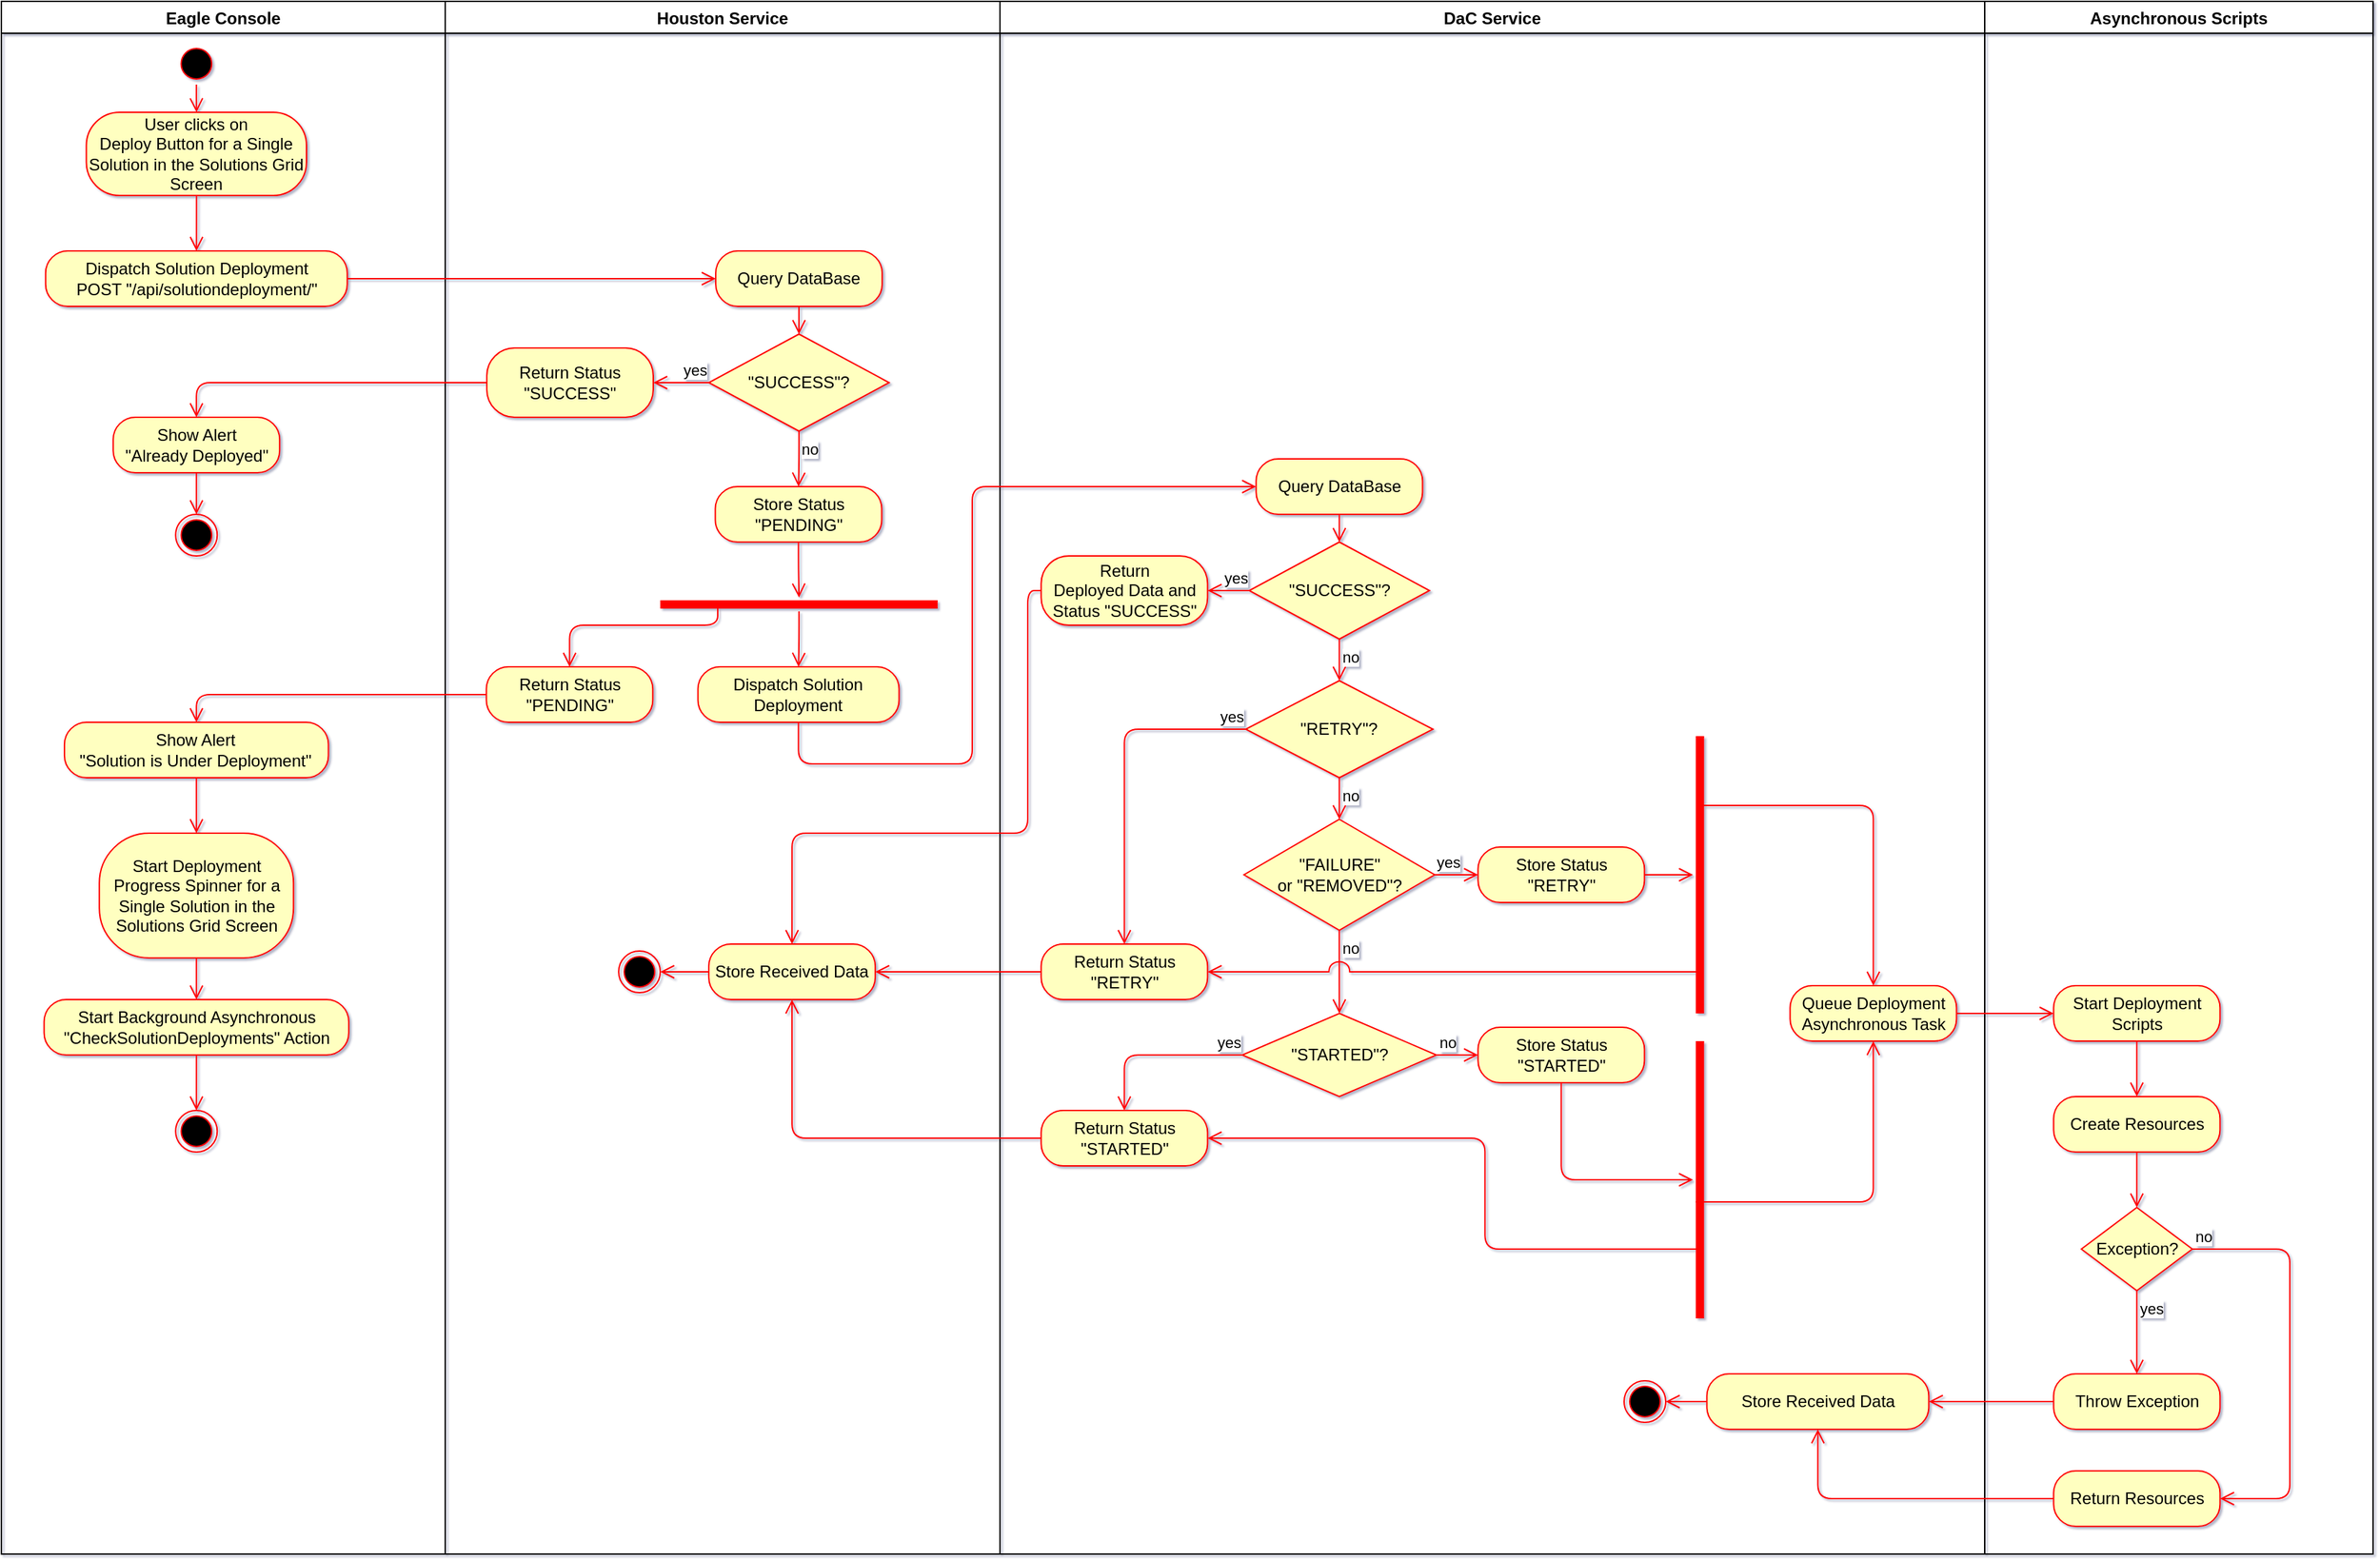 <mxfile version="13.0.3" type="device" pages="3"><diagram id="YB4PpUdc4QnxGNySR66J" name="Create Deployment"><mxGraphModel dx="1726" dy="806" grid="1" gridSize="10" guides="1" tooltips="1" connect="1" arrows="1" fold="1" page="0" pageScale="1" pageWidth="1169" pageHeight="827" background="none" math="0" shadow="1"><root><mxCell id="bDGmdCEiJZzb1M_wwulw-0"/><mxCell id="bDGmdCEiJZzb1M_wwulw-1" parent="bDGmdCEiJZzb1M_wwulw-0"/><mxCell id="UYoTo9rKYk6UINKaH5WD-0" value="Eagle Console" style="swimlane;gradientColor=none;" parent="bDGmdCEiJZzb1M_wwulw-1" vertex="1"><mxGeometry x="-400" y="160" width="320" height="1120" as="geometry"/></mxCell><mxCell id="UYoTo9rKYk6UINKaH5WD-1" value="" style="ellipse;html=1;shape=startState;fillColor=#000000;strokeColor=#ff0000;" parent="UYoTo9rKYk6UINKaH5WD-0" vertex="1"><mxGeometry x="125.63" y="30" width="30" height="30" as="geometry"/></mxCell><mxCell id="UYoTo9rKYk6UINKaH5WD-2" value="" style="edgeStyle=orthogonalEdgeStyle;html=1;verticalAlign=bottom;endArrow=open;endSize=8;strokeColor=#ff0000;" parent="UYoTo9rKYk6UINKaH5WD-0" source="UYoTo9rKYk6UINKaH5WD-1" target="UYoTo9rKYk6UINKaH5WD-5" edge="1"><mxGeometry relative="1" as="geometry"><mxPoint x="121.25" y="80" as="targetPoint"/><mxPoint x="120.93" y="50" as="sourcePoint"/></mxGeometry></mxCell><mxCell id="UYoTo9rKYk6UINKaH5WD-5" value="User clicks on&lt;br&gt;Deploy Button for a Single Solution in the Solutions Grid Screen" style="rounded=1;whiteSpace=wrap;html=1;arcSize=40;fontColor=#000000;fillColor=#ffffc0;strokeColor=#ff0000;" parent="UYoTo9rKYk6UINKaH5WD-0" vertex="1"><mxGeometry x="61.25" y="80" width="158.75" height="60" as="geometry"/></mxCell><mxCell id="UYoTo9rKYk6UINKaH5WD-9" value="Dispatch Solution Deployment&lt;br&gt;POST &quot;/api/solutiondeployment/&quot;" style="rounded=1;whiteSpace=wrap;html=1;arcSize=40;fontColor=#000000;fillColor=#ffffc0;strokeColor=#ff0000;" parent="UYoTo9rKYk6UINKaH5WD-0" vertex="1"><mxGeometry x="31.88" y="180" width="217.5" height="40" as="geometry"/></mxCell><mxCell id="UYoTo9rKYk6UINKaH5WD-6" value="" style="edgeStyle=orthogonalEdgeStyle;html=1;verticalAlign=bottom;endArrow=open;endSize=8;strokeColor=#ff0000;" parent="UYoTo9rKYk6UINKaH5WD-0" source="UYoTo9rKYk6UINKaH5WD-5" target="UYoTo9rKYk6UINKaH5WD-9" edge="1"><mxGeometry relative="1" as="geometry"><mxPoint x="85" y="164" as="targetPoint"/></mxGeometry></mxCell><mxCell id="UYoTo9rKYk6UINKaH5WD-33" value="Start Deployment&lt;br&gt;Progress Spinner for a Single Solution in the Solutions Grid Screen" style="rounded=1;whiteSpace=wrap;html=1;arcSize=40;fontColor=#000000;fillColor=#ffffc0;strokeColor=#ff0000;" parent="UYoTo9rKYk6UINKaH5WD-0" vertex="1"><mxGeometry x="70.62" y="600" width="140" height="90" as="geometry"/></mxCell><mxCell id="UYoTo9rKYk6UINKaH5WD-34" value="" style="edgeStyle=orthogonalEdgeStyle;html=1;verticalAlign=bottom;endArrow=open;endSize=8;strokeColor=#ff0000;entryX=0.5;entryY=0;entryDx=0;entryDy=0;" parent="UYoTo9rKYk6UINKaH5WD-0" source="UYoTo9rKYk6UINKaH5WD-33" target="UYoTo9rKYk6UINKaH5WD-82" edge="1"><mxGeometry relative="1" as="geometry"><mxPoint x="140.625" y="710" as="targetPoint"/></mxGeometry></mxCell><mxCell id="UYoTo9rKYk6UINKaH5WD-39" value="Show Alert&lt;br&gt;&quot;Already Deployed&quot;" style="rounded=1;whiteSpace=wrap;html=1;arcSize=40;fontColor=#000000;fillColor=#ffffc0;strokeColor=#ff0000;" parent="UYoTo9rKYk6UINKaH5WD-0" vertex="1"><mxGeometry x="80.63" y="300" width="120" height="40" as="geometry"/></mxCell><mxCell id="UYoTo9rKYk6UINKaH5WD-41" value="" style="ellipse;html=1;shape=endState;fillColor=#000000;strokeColor=#ff0000;" parent="UYoTo9rKYk6UINKaH5WD-0" vertex="1"><mxGeometry x="125.63" y="370" width="30" height="30" as="geometry"/></mxCell><mxCell id="UYoTo9rKYk6UINKaH5WD-42" value="" style="edgeStyle=orthogonalEdgeStyle;html=1;verticalAlign=bottom;endArrow=open;endSize=8;strokeColor=#ff0000;entryX=0.5;entryY=0;entryDx=0;entryDy=0;exitX=0.5;exitY=1;exitDx=0;exitDy=0;" parent="UYoTo9rKYk6UINKaH5WD-0" source="UYoTo9rKYk6UINKaH5WD-39" target="UYoTo9rKYk6UINKaH5WD-41" edge="1"><mxGeometry relative="1" as="geometry"><mxPoint x="311.25" y="278.49" as="targetPoint"/><mxPoint x="108.75" y="258.49" as="sourcePoint"/></mxGeometry></mxCell><mxCell id="UYoTo9rKYk6UINKaH5WD-70" value="Show Alert&lt;br&gt;&quot;Solution is Under Deployment&quot;" style="rounded=1;whiteSpace=wrap;html=1;arcSize=40;fontColor=#000000;fillColor=#ffffc0;strokeColor=#ff0000;" parent="UYoTo9rKYk6UINKaH5WD-0" vertex="1"><mxGeometry x="45.47" y="520" width="190.32" height="40" as="geometry"/></mxCell><mxCell id="UYoTo9rKYk6UINKaH5WD-71" value="" style="edgeStyle=orthogonalEdgeStyle;html=1;verticalAlign=bottom;endArrow=open;endSize=8;strokeColor=#ff0000;entryX=0.5;entryY=0;entryDx=0;entryDy=0;exitX=0.5;exitY=1;exitDx=0;exitDy=0;" parent="UYoTo9rKYk6UINKaH5WD-0" source="UYoTo9rKYk6UINKaH5WD-70" target="UYoTo9rKYk6UINKaH5WD-33" edge="1"><mxGeometry relative="1" as="geometry"><mxPoint x="120.93" y="748.49" as="targetPoint"/><mxPoint x="188.43" y="568.49" as="sourcePoint"/></mxGeometry></mxCell><mxCell id="UYoTo9rKYk6UINKaH5WD-82" value="Start Background Asynchronous &quot;CheckSolutionDeployments&quot; Action" style="rounded=1;whiteSpace=wrap;html=1;arcSize=40;fontColor=#000000;fillColor=#ffffc0;strokeColor=#ff0000;" parent="UYoTo9rKYk6UINKaH5WD-0" vertex="1"><mxGeometry x="30.79" y="720" width="219.68" height="40" as="geometry"/></mxCell><mxCell id="EGBUgWwyiKvBnTxcTPx_-0" value="" style="ellipse;html=1;shape=endState;fillColor=#000000;strokeColor=#ff0000;" parent="UYoTo9rKYk6UINKaH5WD-0" vertex="1"><mxGeometry x="125.63" y="800" width="30" height="30" as="geometry"/></mxCell><mxCell id="UYoTo9rKYk6UINKaH5WD-83" value="" style="edgeStyle=orthogonalEdgeStyle;html=1;verticalAlign=bottom;endArrow=open;endSize=8;strokeColor=#ff0000;" parent="UYoTo9rKYk6UINKaH5WD-0" source="UYoTo9rKYk6UINKaH5WD-82" target="EGBUgWwyiKvBnTxcTPx_-0" edge="1"><mxGeometry relative="1" as="geometry"><mxPoint x="140.63" y="990" as="targetPoint"/></mxGeometry></mxCell><mxCell id="UYoTo9rKYk6UINKaH5WD-7" value="Houston Service" style="swimlane;gradientColor=none;" parent="bDGmdCEiJZzb1M_wwulw-1" vertex="1"><mxGeometry x="-80" y="160" width="400" height="1120" as="geometry"><mxRectangle x="240" y="40" width="130" height="23" as="alternateBounds"/></mxGeometry></mxCell><mxCell id="UYoTo9rKYk6UINKaH5WD-19" value="&quot;SUCCESS&quot;?" style="rhombus;whiteSpace=wrap;html=1;fillColor=#ffffc0;strokeColor=#ff0000;" parent="UYoTo9rKYk6UINKaH5WD-7" vertex="1"><mxGeometry x="190.06" y="240" width="130" height="70" as="geometry"/></mxCell><mxCell id="UYoTo9rKYk6UINKaH5WD-20" value="no" style="edgeStyle=orthogonalEdgeStyle;html=1;align=left;verticalAlign=top;endArrow=open;endSize=8;strokeColor=#ff0000;labelPosition=right;verticalLabelPosition=bottom;entryX=0.5;entryY=0;entryDx=0;entryDy=0;" parent="UYoTo9rKYk6UINKaH5WD-7" source="UYoTo9rKYk6UINKaH5WD-19" target="lAu3OlocAtjqK7hOdM5D-0" edge="1"><mxGeometry x="-1" relative="1" as="geometry"><mxPoint x="255" y="350" as="targetPoint"/></mxGeometry></mxCell><mxCell id="UYoTo9rKYk6UINKaH5WD-23" value="Query DataBase" style="rounded=1;whiteSpace=wrap;html=1;arcSize=40;fontColor=#000000;fillColor=#ffffc0;strokeColor=#ff0000;" parent="UYoTo9rKYk6UINKaH5WD-7" vertex="1"><mxGeometry x="195.06" y="180" width="120" height="40" as="geometry"/></mxCell><mxCell id="UYoTo9rKYk6UINKaH5WD-24" value="" style="edgeStyle=orthogonalEdgeStyle;html=1;verticalAlign=bottom;endArrow=open;endSize=8;strokeColor=#ff0000;entryX=0.5;entryY=0;entryDx=0;entryDy=0;" parent="UYoTo9rKYk6UINKaH5WD-7" source="UYoTo9rKYk6UINKaH5WD-23" target="UYoTo9rKYk6UINKaH5WD-19" edge="1"><mxGeometry relative="1" as="geometry"><mxPoint x="250.06" y="310" as="targetPoint"/></mxGeometry></mxCell><mxCell id="UYoTo9rKYk6UINKaH5WD-43" value="Dispatch Solution Deployment" style="rounded=1;whiteSpace=wrap;html=1;arcSize=40;fontColor=#000000;fillColor=#ffffc0;strokeColor=#ff0000;" parent="UYoTo9rKYk6UINKaH5WD-7" vertex="1"><mxGeometry x="182.24" y="480" width="145" height="40" as="geometry"/></mxCell><mxCell id="UYoTo9rKYk6UINKaH5WD-74" value="Return Status&lt;br&gt;&quot;SUCCESS&quot;" style="rounded=1;whiteSpace=wrap;html=1;arcSize=40;fontColor=#000000;fillColor=#ffffc0;strokeColor=#ff0000;" parent="UYoTo9rKYk6UINKaH5WD-7" vertex="1"><mxGeometry x="30" y="250" width="120" height="50" as="geometry"/></mxCell><mxCell id="UYoTo9rKYk6UINKaH5WD-21" value="yes" style="edgeStyle=orthogonalEdgeStyle;html=1;align=right;verticalAlign=bottom;endArrow=open;endSize=8;strokeColor=#ff0000;labelPosition=left;verticalLabelPosition=top;" parent="UYoTo9rKYk6UINKaH5WD-7" source="UYoTo9rKYk6UINKaH5WD-19" target="UYoTo9rKYk6UINKaH5WD-74" edge="1"><mxGeometry x="-1" relative="1" as="geometry"><mxPoint x="110.06" y="250" as="targetPoint"/></mxGeometry></mxCell><mxCell id="UYoTo9rKYk6UINKaH5WD-99" value="Store Received Data" style="rounded=1;whiteSpace=wrap;html=1;arcSize=40;fontColor=#000000;fillColor=#ffffc0;strokeColor=#ff0000;" parent="UYoTo9rKYk6UINKaH5WD-7" vertex="1"><mxGeometry x="190.06" y="680" width="120" height="40" as="geometry"/></mxCell><mxCell id="lAu3OlocAtjqK7hOdM5D-0" value="Store Status&lt;br&gt;&quot;PENDING&quot;" style="rounded=1;whiteSpace=wrap;html=1;arcSize=40;fontColor=#000000;fillColor=#ffffc0;strokeColor=#ff0000;" parent="UYoTo9rKYk6UINKaH5WD-7" vertex="1"><mxGeometry x="194.74" y="350" width="120" height="40" as="geometry"/></mxCell><mxCell id="lAu3OlocAtjqK7hOdM5D-1" value="" style="edgeStyle=orthogonalEdgeStyle;html=1;verticalAlign=bottom;endArrow=open;endSize=8;strokeColor=#ff0000;fontColor=none;" parent="UYoTo9rKYk6UINKaH5WD-7" source="lAu3OlocAtjqK7hOdM5D-0" target="lAu3OlocAtjqK7hOdM5D-2" edge="1"><mxGeometry relative="1" as="geometry"><mxPoint x="280" y="420" as="targetPoint"/></mxGeometry></mxCell><mxCell id="lAu3OlocAtjqK7hOdM5D-2" value="" style="shape=line;html=1;strokeWidth=6;strokeColor=#ff0000;fontColor=none;" parent="UYoTo9rKYk6UINKaH5WD-7" vertex="1"><mxGeometry x="155.06" y="430" width="200" height="10" as="geometry"/></mxCell><mxCell id="lAu3OlocAtjqK7hOdM5D-3" value="" style="edgeStyle=orthogonalEdgeStyle;html=1;verticalAlign=bottom;endArrow=open;endSize=8;strokeColor=#ff0000;fontColor=none;entryX=0.5;entryY=0;entryDx=0;entryDy=0;" parent="UYoTo9rKYk6UINKaH5WD-7" source="lAu3OlocAtjqK7hOdM5D-2" target="UYoTo9rKYk6UINKaH5WD-43" edge="1"><mxGeometry relative="1" as="geometry"><mxPoint x="160" y="550" as="targetPoint"/></mxGeometry></mxCell><mxCell id="lAu3OlocAtjqK7hOdM5D-4" value="Return Status&lt;br&gt;&quot;PENDING&quot;" style="rounded=1;whiteSpace=wrap;html=1;arcSize=40;fontColor=#000000;fillColor=#ffffc0;strokeColor=#ff0000;" parent="UYoTo9rKYk6UINKaH5WD-7" vertex="1"><mxGeometry x="29.68" y="480" width="120" height="40" as="geometry"/></mxCell><mxCell id="lAu3OlocAtjqK7hOdM5D-5" value="" style="edgeStyle=orthogonalEdgeStyle;html=1;verticalAlign=bottom;endArrow=open;endSize=8;strokeColor=#ff0000;fontColor=none;exitX=0.207;exitY=0.653;exitDx=0;exitDy=0;exitPerimeter=0;entryX=0.5;entryY=0;entryDx=0;entryDy=0;" parent="UYoTo9rKYk6UINKaH5WD-7" source="lAu3OlocAtjqK7hOdM5D-2" target="lAu3OlocAtjqK7hOdM5D-4" edge="1"><mxGeometry relative="1" as="geometry"><mxPoint x="265.118" y="440" as="targetPoint"/><mxPoint x="264.647" y="400" as="sourcePoint"/><Array as="points"><mxPoint x="197" y="450"/><mxPoint x="90" y="450"/></Array></mxGeometry></mxCell><mxCell id="2mstQoAu3JzLlITbBYV_-0" value="" style="ellipse;html=1;shape=endState;fillColor=#000000;strokeColor=#ff0000;" parent="UYoTo9rKYk6UINKaH5WD-7" vertex="1"><mxGeometry x="125.06" y="685" width="30" height="30" as="geometry"/></mxCell><mxCell id="2mstQoAu3JzLlITbBYV_-1" value="" style="edgeStyle=orthogonalEdgeStyle;html=1;verticalAlign=bottom;endArrow=open;endSize=8;strokeColor=#ff0000;exitX=0;exitY=0.5;exitDx=0;exitDy=0;" parent="UYoTo9rKYk6UINKaH5WD-7" source="UYoTo9rKYk6UINKaH5WD-99" target="2mstQoAu3JzLlITbBYV_-0" edge="1"><mxGeometry relative="1" as="geometry"><mxPoint x="-440.32" y="850" as="targetPoint"/><mxPoint x="139.68" y="690" as="sourcePoint"/></mxGeometry></mxCell><mxCell id="UYoTo9rKYk6UINKaH5WD-8" value="DaC Service" style="swimlane;gradientColor=none;" parent="bDGmdCEiJZzb1M_wwulw-1" vertex="1"><mxGeometry x="320" y="160" width="710" height="1120" as="geometry"/></mxCell><mxCell id="UYoTo9rKYk6UINKaH5WD-45" value="Store Status &quot;STARTED&quot;" style="rounded=1;whiteSpace=wrap;html=1;arcSize=40;fontColor=#000000;fillColor=#ffffc0;strokeColor=#ff0000;" parent="UYoTo9rKYk6UINKaH5WD-8" vertex="1"><mxGeometry x="344.68" y="740" width="120" height="40" as="geometry"/></mxCell><mxCell id="UYoTo9rKYk6UINKaH5WD-56" value="Return Status&lt;br&gt;&quot;STARTED&quot;" style="rounded=1;whiteSpace=wrap;html=1;arcSize=40;fontColor=#000000;fillColor=#ffffc0;strokeColor=#ff0000;" parent="UYoTo9rKYk6UINKaH5WD-8" vertex="1"><mxGeometry x="29.68" y="800" width="120" height="40" as="geometry"/></mxCell><mxCell id="UYoTo9rKYk6UINKaH5WD-91" value="" style="edgeStyle=orthogonalEdgeStyle;html=1;verticalAlign=bottom;endArrow=open;endSize=8;strokeColor=#ff0000;entryX=0.5;entryY=0;entryDx=0;entryDy=0;" parent="UYoTo9rKYk6UINKaH5WD-8" source="UYoTo9rKYk6UINKaH5WD-92" target="UYoTo9rKYk6UINKaH5WD-95" edge="1"><mxGeometry relative="1" as="geometry"><mxPoint x="244.68" y="390" as="targetPoint"/></mxGeometry></mxCell><mxCell id="UYoTo9rKYk6UINKaH5WD-92" value="Query DataBase" style="rounded=1;whiteSpace=wrap;html=1;arcSize=40;fontColor=#000000;fillColor=#ffffc0;strokeColor=#ff0000;" parent="UYoTo9rKYk6UINKaH5WD-8" vertex="1"><mxGeometry x="184.68" y="330" width="120" height="40" as="geometry"/></mxCell><mxCell id="UYoTo9rKYk6UINKaH5WD-94" value="no" style="edgeStyle=orthogonalEdgeStyle;html=1;align=left;verticalAlign=top;endArrow=open;endSize=8;strokeColor=#ff0000;labelPosition=right;verticalLabelPosition=bottom;" parent="UYoTo9rKYk6UINKaH5WD-8" source="UYoTo9rKYk6UINKaH5WD-95" target="ql8eUWGVdOnJyzlyWfwE-1" edge="1"><mxGeometry x="-1" relative="1" as="geometry"><mxPoint x="244.68" y="510" as="targetPoint"/></mxGeometry></mxCell><mxCell id="UYoTo9rKYk6UINKaH5WD-95" value="&quot;SUCCESS&quot;?" style="rhombus;whiteSpace=wrap;html=1;fillColor=#ffffc0;strokeColor=#ff0000;" parent="UYoTo9rKYk6UINKaH5WD-8" vertex="1"><mxGeometry x="179.68" y="390" width="130" height="70" as="geometry"/></mxCell><mxCell id="UYoTo9rKYk6UINKaH5WD-96" value="yes" style="edgeStyle=orthogonalEdgeStyle;html=1;align=right;verticalAlign=bottom;endArrow=open;endSize=8;strokeColor=#ff0000;labelPosition=left;verticalLabelPosition=top;entryX=1;entryY=0.5;entryDx=0;entryDy=0;" parent="UYoTo9rKYk6UINKaH5WD-8" source="UYoTo9rKYk6UINKaH5WD-95" target="UYoTo9rKYk6UINKaH5WD-97" edge="1"><mxGeometry x="-1" relative="1" as="geometry"><mxPoint x="9.68" y="440" as="targetPoint"/></mxGeometry></mxCell><mxCell id="UYoTo9rKYk6UINKaH5WD-97" value="Return &lt;br&gt;Deployed Data and Status &quot;SUCCESS&quot;" style="rounded=1;whiteSpace=wrap;html=1;arcSize=40;fontColor=#000000;fillColor=#ffffc0;strokeColor=#ff0000;" parent="UYoTo9rKYk6UINKaH5WD-8" vertex="1"><mxGeometry x="29.68" y="400" width="120" height="50" as="geometry"/></mxCell><mxCell id="UYoTo9rKYk6UINKaH5WD-103" value="Store Received Data" style="rounded=1;whiteSpace=wrap;html=1;arcSize=40;fontColor=#000000;fillColor=#ffffc0;strokeColor=#ff0000;" parent="UYoTo9rKYk6UINKaH5WD-8" vertex="1"><mxGeometry x="509.68" y="990" width="160" height="40" as="geometry"/></mxCell><mxCell id="UYoTo9rKYk6UINKaH5WD-106" value="" style="edgeStyle=orthogonalEdgeStyle;html=1;verticalAlign=bottom;endArrow=open;endSize=8;strokeColor=#ff0000;exitX=0.5;exitY=1;exitDx=0;exitDy=0;" parent="UYoTo9rKYk6UINKaH5WD-8" source="UYoTo9rKYk6UINKaH5WD-45" target="UYoTo9rKYk6UINKaH5WD-107" edge="1"><mxGeometry relative="1" as="geometry"><mxPoint x="245.68" y="970" as="targetPoint"/><mxPoint x="199.68" y="1060" as="sourcePoint"/></mxGeometry></mxCell><mxCell id="UYoTo9rKYk6UINKaH5WD-107" value="" style="shape=line;html=1;strokeWidth=6;strokeColor=#ff0000;gradientColor=none;direction=south;" parent="UYoTo9rKYk6UINKaH5WD-8" vertex="1"><mxGeometry x="499.68" y="750" width="10" height="200" as="geometry"/></mxCell><mxCell id="UYoTo9rKYk6UINKaH5WD-108" value="" style="edgeStyle=orthogonalEdgeStyle;html=1;verticalAlign=bottom;endArrow=open;endSize=8;strokeColor=#ff0000;exitX=0.58;exitY=0.8;exitDx=0;exitDy=0;exitPerimeter=0;entryX=0.5;entryY=1;entryDx=0;entryDy=0;" parent="UYoTo9rKYk6UINKaH5WD-8" source="UYoTo9rKYk6UINKaH5WD-107" target="ql8eUWGVdOnJyzlyWfwE-19" edge="1"><mxGeometry relative="1" as="geometry"><mxPoint x="549.68" y="820.059" as="targetPoint"/><mxPoint x="284.68" y="975" as="sourcePoint"/><Array as="points"><mxPoint x="629.68" y="866"/></Array></mxGeometry></mxCell><mxCell id="UYoTo9rKYk6UINKaH5WD-109" value="" style="edgeStyle=orthogonalEdgeStyle;html=1;verticalAlign=bottom;endArrow=open;endSize=8;strokeColor=#ff0000;exitX=0.75;exitY=0.5;exitDx=0;exitDy=0;exitPerimeter=0;entryX=1;entryY=0.5;entryDx=0;entryDy=0;" parent="UYoTo9rKYk6UINKaH5WD-8" source="UYoTo9rKYk6UINKaH5WD-107" target="UYoTo9rKYk6UINKaH5WD-56" edge="1"><mxGeometry relative="1" as="geometry"><mxPoint x="194.68" y="820" as="targetPoint"/><mxPoint x="304.68" y="985" as="sourcePoint"/><Array as="points"><mxPoint x="349.68" y="900"/><mxPoint x="349.68" y="820"/></Array></mxGeometry></mxCell><mxCell id="UYoTo9rKYk6UINKaH5WD-119" value="" style="ellipse;html=1;shape=endState;fillColor=#000000;strokeColor=#ff0000;" parent="UYoTo9rKYk6UINKaH5WD-8" vertex="1"><mxGeometry x="450" y="995" width="30" height="30" as="geometry"/></mxCell><mxCell id="UYoTo9rKYk6UINKaH5WD-104" value="" style="edgeStyle=orthogonalEdgeStyle;html=1;verticalAlign=bottom;endArrow=open;endSize=8;strokeColor=#ff0000;" parent="UYoTo9rKYk6UINKaH5WD-8" source="UYoTo9rKYk6UINKaH5WD-103" target="UYoTo9rKYk6UINKaH5WD-119" edge="1"><mxGeometry relative="1" as="geometry"><mxPoint x="249.68" y="1330" as="targetPoint"/></mxGeometry></mxCell><mxCell id="ql8eUWGVdOnJyzlyWfwE-1" value="&quot;RETRY&quot;?" style="rhombus;whiteSpace=wrap;html=1;fillColor=#ffffc0;strokeColor=#ff0000;" parent="UYoTo9rKYk6UINKaH5WD-8" vertex="1"><mxGeometry x="177.18" y="490" width="135" height="70" as="geometry"/></mxCell><mxCell id="ql8eUWGVdOnJyzlyWfwE-2" value="no" style="edgeStyle=orthogonalEdgeStyle;html=1;align=left;verticalAlign=top;endArrow=open;endSize=8;strokeColor=#ff0000;labelPosition=right;verticalLabelPosition=bottom;entryX=0.5;entryY=0;entryDx=0;entryDy=0;" parent="UYoTo9rKYk6UINKaH5WD-8" source="ql8eUWGVdOnJyzlyWfwE-1" target="ql8eUWGVdOnJyzlyWfwE-9" edge="1"><mxGeometry x="-1" relative="1" as="geometry"><mxPoint x="245" y="480" as="targetPoint"/></mxGeometry></mxCell><mxCell id="ql8eUWGVdOnJyzlyWfwE-9" value="&quot;FAILURE&quot;&lt;br&gt;or &quot;REMOVED&quot;?" style="rhombus;whiteSpace=wrap;html=1;fillColor=#ffffc0;strokeColor=#ff0000;" parent="UYoTo9rKYk6UINKaH5WD-8" vertex="1"><mxGeometry x="175.93" y="590" width="137.5" height="80" as="geometry"/></mxCell><mxCell id="ql8eUWGVdOnJyzlyWfwE-13" value="Return Status&lt;br&gt;&quot;RETRY&quot;" style="rounded=1;whiteSpace=wrap;html=1;arcSize=40;fontColor=#000000;fillColor=#ffffc0;strokeColor=#ff0000;" parent="UYoTo9rKYk6UINKaH5WD-8" vertex="1"><mxGeometry x="29.68" y="680" width="120" height="40" as="geometry"/></mxCell><mxCell id="ql8eUWGVdOnJyzlyWfwE-3" value="yes" style="edgeStyle=orthogonalEdgeStyle;html=1;align=right;verticalAlign=bottom;endArrow=open;endSize=8;strokeColor=#ff0000;labelPosition=left;verticalLabelPosition=top;" parent="UYoTo9rKYk6UINKaH5WD-8" source="ql8eUWGVdOnJyzlyWfwE-1" target="ql8eUWGVdOnJyzlyWfwE-13" edge="1"><mxGeometry x="-1" relative="1" as="geometry"><mxPoint x="79.68" y="790" as="targetPoint"/><Array as="points"/></mxGeometry></mxCell><mxCell id="ql8eUWGVdOnJyzlyWfwE-15" value="" style="shape=line;html=1;strokeWidth=6;strokeColor=#ff0000;direction=south;" parent="UYoTo9rKYk6UINKaH5WD-8" vertex="1"><mxGeometry x="499.68" y="530" width="10" height="200" as="geometry"/></mxCell><mxCell id="ql8eUWGVdOnJyzlyWfwE-11" value="yes" style="edgeStyle=orthogonalEdgeStyle;html=1;align=left;verticalAlign=bottom;endArrow=open;endSize=8;strokeColor=#ff0000;labelPosition=right;verticalLabelPosition=top;" parent="UYoTo9rKYk6UINKaH5WD-8" source="ql8eUWGVdOnJyzlyWfwE-9" target="ql8eUWGVdOnJyzlyWfwE-18" edge="1"><mxGeometry x="-1" relative="1" as="geometry"><mxPoint x="359.68" y="640" as="targetPoint"/></mxGeometry></mxCell><mxCell id="ql8eUWGVdOnJyzlyWfwE-17" value="" style="edgeStyle=orthogonalEdgeStyle;html=1;verticalAlign=bottom;endArrow=open;endSize=8;strokeColor=#ff0000;" parent="UYoTo9rKYk6UINKaH5WD-8" source="ql8eUWGVdOnJyzlyWfwE-18" target="ql8eUWGVdOnJyzlyWfwE-15" edge="1"><mxGeometry relative="1" as="geometry"><mxPoint x="372.18" y="780" as="targetPoint"/><mxPoint x="404.68" y="680" as="sourcePoint"/></mxGeometry></mxCell><mxCell id="ql8eUWGVdOnJyzlyWfwE-18" value="Store Status &quot;RETRY&quot;" style="rounded=1;whiteSpace=wrap;html=1;arcSize=40;fontColor=#000000;fillColor=#ffffc0;strokeColor=#ff0000;" parent="UYoTo9rKYk6UINKaH5WD-8" vertex="1"><mxGeometry x="344.68" y="610" width="120" height="40" as="geometry"/></mxCell><mxCell id="ql8eUWGVdOnJyzlyWfwE-19" value="Queue Deployment&lt;br&gt;Asynchronous Task" style="rounded=1;whiteSpace=wrap;html=1;arcSize=40;fontColor=#000000;fillColor=#ffffc0;strokeColor=#ff0000;" parent="UYoTo9rKYk6UINKaH5WD-8" vertex="1"><mxGeometry x="569.68" y="710" width="120" height="40" as="geometry"/></mxCell><mxCell id="ql8eUWGVdOnJyzlyWfwE-16" value="" style="edgeStyle=orthogonalEdgeStyle;html=1;verticalAlign=bottom;endArrow=open;endSize=8;strokeColor=#ff0000;exitX=0.25;exitY=0.5;exitDx=0;exitDy=0;exitPerimeter=0;" parent="UYoTo9rKYk6UINKaH5WD-8" source="ql8eUWGVdOnJyzlyWfwE-15" target="ql8eUWGVdOnJyzlyWfwE-19" edge="1"><mxGeometry relative="1" as="geometry"><mxPoint x="629.68" y="770" as="targetPoint"/><Array as="points"><mxPoint x="629.68" y="580"/></Array></mxGeometry></mxCell><mxCell id="ql8eUWGVdOnJyzlyWfwE-10" value="no" style="edgeStyle=orthogonalEdgeStyle;html=1;align=left;verticalAlign=top;endArrow=open;endSize=8;strokeColor=#ff0000;labelPosition=right;verticalLabelPosition=bottom;entryX=0.5;entryY=0;entryDx=0;entryDy=0;" parent="UYoTo9rKYk6UINKaH5WD-8" source="ql8eUWGVdOnJyzlyWfwE-9" target="ql8eUWGVdOnJyzlyWfwE-24" edge="1"><mxGeometry x="-1" relative="1" as="geometry"><mxPoint x="244.68" y="750" as="targetPoint"/></mxGeometry></mxCell><mxCell id="ql8eUWGVdOnJyzlyWfwE-23" value="" style="edgeStyle=orthogonalEdgeStyle;html=1;verticalAlign=bottom;endArrow=open;endSize=8;strokeColor=#ff0000;entryX=1;entryY=0.5;entryDx=0;entryDy=0;jumpStyle=arc;jumpSize=15;" parent="UYoTo9rKYk6UINKaH5WD-8" target="ql8eUWGVdOnJyzlyWfwE-13" edge="1"><mxGeometry relative="1" as="geometry"><mxPoint x="149.68" y="760" as="targetPoint"/><mxPoint x="504.68" y="700" as="sourcePoint"/><Array as="points"><mxPoint x="504.68" y="700"/></Array></mxGeometry></mxCell><mxCell id="ql8eUWGVdOnJyzlyWfwE-24" value="&quot;STARTED&quot;?" style="rhombus;whiteSpace=wrap;html=1;fillColor=#ffffc0;strokeColor=#ff0000;" parent="UYoTo9rKYk6UINKaH5WD-8" vertex="1"><mxGeometry x="174.68" y="730" width="140" height="60" as="geometry"/></mxCell><mxCell id="ql8eUWGVdOnJyzlyWfwE-25" value="no" style="edgeStyle=orthogonalEdgeStyle;html=1;align=left;verticalAlign=bottom;endArrow=open;endSize=8;strokeColor=#ff0000;" parent="UYoTo9rKYk6UINKaH5WD-8" source="ql8eUWGVdOnJyzlyWfwE-24" target="UYoTo9rKYk6UINKaH5WD-45" edge="1"><mxGeometry x="-1" relative="1" as="geometry"><mxPoint x="379.68" y="790" as="targetPoint"/></mxGeometry></mxCell><mxCell id="ql8eUWGVdOnJyzlyWfwE-26" value="yes" style="edgeStyle=orthogonalEdgeStyle;html=1;align=right;verticalAlign=bottom;endArrow=open;endSize=8;strokeColor=#ff0000;entryX=0.5;entryY=0;entryDx=0;entryDy=0;labelPosition=left;verticalLabelPosition=top;" parent="UYoTo9rKYk6UINKaH5WD-8" source="ql8eUWGVdOnJyzlyWfwE-24" target="UYoTo9rKYk6UINKaH5WD-56" edge="1"><mxGeometry x="-1" relative="1" as="geometry"><mxPoint x="239.68" y="870" as="targetPoint"/></mxGeometry></mxCell><mxCell id="UYoTo9rKYk6UINKaH5WD-61" value="Asynchronous Scripts" style="swimlane;gradientColor=none;" parent="bDGmdCEiJZzb1M_wwulw-1" vertex="1"><mxGeometry x="1030" y="160" width="280" height="1120" as="geometry"/></mxCell><mxCell id="UYoTo9rKYk6UINKaH5WD-62" value="Start Deployment Scripts" style="rounded=1;whiteSpace=wrap;html=1;arcSize=40;fontColor=#000000;fillColor=#ffffc0;strokeColor=#ff0000;" parent="UYoTo9rKYk6UINKaH5WD-61" vertex="1"><mxGeometry x="49.68" y="710" width="120" height="40" as="geometry"/></mxCell><mxCell id="UYoTo9rKYk6UINKaH5WD-63" value="Create Resources" style="rounded=1;whiteSpace=wrap;html=1;arcSize=40;fontColor=#000000;fillColor=#ffffc0;strokeColor=#ff0000;" parent="UYoTo9rKYk6UINKaH5WD-61" vertex="1"><mxGeometry x="49.68" y="790" width="120" height="40" as="geometry"/></mxCell><mxCell id="UYoTo9rKYk6UINKaH5WD-64" value="" style="edgeStyle=orthogonalEdgeStyle;html=1;verticalAlign=bottom;endArrow=open;endSize=8;strokeColor=#ff0000;exitX=0.5;exitY=1;exitDx=0;exitDy=0;entryX=0.5;entryY=0;entryDx=0;entryDy=0;" parent="UYoTo9rKYk6UINKaH5WD-61" source="UYoTo9rKYk6UINKaH5WD-62" target="UYoTo9rKYk6UINKaH5WD-63" edge="1"><mxGeometry relative="1" as="geometry"><mxPoint x="139.68" y="970" as="targetPoint"/><mxPoint x="-17.82" y="920" as="sourcePoint"/></mxGeometry></mxCell><mxCell id="UYoTo9rKYk6UINKaH5WD-85" value="Return Resources" style="rounded=1;whiteSpace=wrap;html=1;arcSize=40;fontColor=#000000;fillColor=#ffffc0;strokeColor=#ff0000;" parent="UYoTo9rKYk6UINKaH5WD-61" vertex="1"><mxGeometry x="49.68" y="1060" width="120" height="40" as="geometry"/></mxCell><mxCell id="UYoTo9rKYk6UINKaH5WD-86" value="" style="edgeStyle=orthogonalEdgeStyle;html=1;verticalAlign=bottom;endArrow=open;endSize=8;strokeColor=#ff0000;exitX=0.5;exitY=1;exitDx=0;exitDy=0;entryX=0.5;entryY=0;entryDx=0;entryDy=0;" parent="UYoTo9rKYk6UINKaH5WD-61" source="UYoTo9rKYk6UINKaH5WD-63" target="UYoTo9rKYk6UINKaH5WD-110" edge="1"><mxGeometry relative="1" as="geometry"><mxPoint x="99.68" y="940" as="targetPoint"/><mxPoint x="109.68" y="850" as="sourcePoint"/></mxGeometry></mxCell><mxCell id="UYoTo9rKYk6UINKaH5WD-110" value="Exception?" style="rhombus;whiteSpace=wrap;html=1;fillColor=#ffffc0;strokeColor=#ff0000;" parent="UYoTo9rKYk6UINKaH5WD-61" vertex="1"><mxGeometry x="69.68" y="870" width="80" height="60" as="geometry"/></mxCell><mxCell id="UYoTo9rKYk6UINKaH5WD-111" value="no" style="edgeStyle=orthogonalEdgeStyle;html=1;align=left;verticalAlign=bottom;endArrow=open;endSize=8;strokeColor=#ff0000;entryX=1;entryY=0.5;entryDx=0;entryDy=0;exitX=1;exitY=0.5;exitDx=0;exitDy=0;" parent="UYoTo9rKYk6UINKaH5WD-61" source="UYoTo9rKYk6UINKaH5WD-110" target="UYoTo9rKYk6UINKaH5WD-85" edge="1"><mxGeometry x="-1" relative="1" as="geometry"><mxPoint x="239.68" y="960" as="targetPoint"/><Array as="points"><mxPoint x="220" y="900"/><mxPoint x="220" y="1080"/></Array><mxPoint x="169.68" y="970" as="sourcePoint"/></mxGeometry></mxCell><mxCell id="UYoTo9rKYk6UINKaH5WD-112" value="yes" style="edgeStyle=orthogonalEdgeStyle;html=1;align=left;verticalAlign=top;endArrow=open;endSize=8;strokeColor=#ff0000;" parent="UYoTo9rKYk6UINKaH5WD-61" source="UYoTo9rKYk6UINKaH5WD-110" target="UYoTo9rKYk6UINKaH5WD-113" edge="1"><mxGeometry x="-1" relative="1" as="geometry"><mxPoint x="99.68" y="1040" as="targetPoint"/></mxGeometry></mxCell><mxCell id="UYoTo9rKYk6UINKaH5WD-113" value="Throw Exception" style="rounded=1;whiteSpace=wrap;html=1;arcSize=40;fontColor=#000000;fillColor=#ffffc0;strokeColor=#ff0000;" parent="UYoTo9rKYk6UINKaH5WD-61" vertex="1"><mxGeometry x="49.68" y="990" width="120" height="40" as="geometry"/></mxCell><mxCell id="UYoTo9rKYk6UINKaH5WD-10" value="" style="edgeStyle=orthogonalEdgeStyle;html=1;verticalAlign=bottom;endArrow=open;endSize=8;strokeColor=#ff0000;entryX=0;entryY=0.5;entryDx=0;entryDy=0;" parent="bDGmdCEiJZzb1M_wwulw-1" source="UYoTo9rKYk6UINKaH5WD-9" target="UYoTo9rKYk6UINKaH5WD-23" edge="1"><mxGeometry relative="1" as="geometry"><mxPoint x="-45" y="360" as="targetPoint"/></mxGeometry></mxCell><mxCell id="UYoTo9rKYk6UINKaH5WD-44" value="" style="edgeStyle=orthogonalEdgeStyle;html=1;verticalAlign=bottom;endArrow=open;endSize=8;strokeColor=#ff0000;entryX=0;entryY=0.5;entryDx=0;entryDy=0;" parent="bDGmdCEiJZzb1M_wwulw-1" source="UYoTo9rKYk6UINKaH5WD-43" target="UYoTo9rKYk6UINKaH5WD-92" edge="1"><mxGeometry relative="1" as="geometry"><mxPoint x="331.68" y="601" as="targetPoint"/><Array as="points"><mxPoint x="175" y="710"/><mxPoint x="300" y="710"/><mxPoint x="300" y="510"/></Array><mxPoint x="269.68" y="690" as="sourcePoint"/></mxGeometry></mxCell><mxCell id="UYoTo9rKYk6UINKaH5WD-55" value="" style="edgeStyle=orthogonalEdgeStyle;html=1;verticalAlign=bottom;endArrow=open;endSize=8;strokeColor=#ff0000;entryX=0.5;entryY=1;entryDx=0;entryDy=0;" parent="bDGmdCEiJZzb1M_wwulw-1" source="UYoTo9rKYk6UINKaH5WD-56" target="UYoTo9rKYk6UINKaH5WD-99" edge="1"><mxGeometry relative="1" as="geometry"><mxPoint x="234.74" y="980" as="targetPoint"/><mxPoint x="439.68" y="850" as="sourcePoint"/><Array as="points"/></mxGeometry></mxCell><mxCell id="UYoTo9rKYk6UINKaH5WD-75" value="" style="edgeStyle=orthogonalEdgeStyle;html=1;verticalAlign=bottom;endArrow=open;endSize=8;strokeColor=#ff0000;entryX=0.5;entryY=0;entryDx=0;entryDy=0;exitX=0;exitY=0.5;exitDx=0;exitDy=0;" parent="bDGmdCEiJZzb1M_wwulw-1" source="UYoTo9rKYk6UINKaH5WD-74" target="UYoTo9rKYk6UINKaH5WD-39" edge="1"><mxGeometry relative="1" as="geometry"><mxPoint x="-259.37" y="429.99" as="targetPoint"/><mxPoint x="60" y="335" as="sourcePoint"/></mxGeometry></mxCell><mxCell id="UYoTo9rKYk6UINKaH5WD-98" value="" style="edgeStyle=orthogonalEdgeStyle;html=1;verticalAlign=bottom;endArrow=open;endSize=8;strokeColor=#ff0000;exitX=0;exitY=0.5;exitDx=0;exitDy=0;entryX=0.5;entryY=0;entryDx=0;entryDy=0;" parent="bDGmdCEiJZzb1M_wwulw-1" source="UYoTo9rKYk6UINKaH5WD-97" target="UYoTo9rKYk6UINKaH5WD-99" edge="1"><mxGeometry relative="1" as="geometry"><mxPoint x="130" y="790" as="targetPoint"/><mxPoint x="779.68" y="610" as="sourcePoint"/><Array as="points"><mxPoint x="340" y="585"/><mxPoint x="340" y="760"/><mxPoint x="170" y="760"/></Array></mxGeometry></mxCell><mxCell id="UYoTo9rKYk6UINKaH5WD-84" value="" style="edgeStyle=orthogonalEdgeStyle;html=1;verticalAlign=bottom;endArrow=open;endSize=8;strokeColor=#ff0000;" parent="bDGmdCEiJZzb1M_wwulw-1" source="UYoTo9rKYk6UINKaH5WD-85" target="UYoTo9rKYk6UINKaH5WD-103" edge="1"><mxGeometry relative="1" as="geometry"><mxPoint x="774.68" y="1130" as="targetPoint"/><mxPoint x="734.68" y="1390" as="sourcePoint"/></mxGeometry></mxCell><mxCell id="UYoTo9rKYk6UINKaH5WD-114" value="" style="edgeStyle=orthogonalEdgeStyle;html=1;verticalAlign=bottom;endArrow=open;endSize=8;strokeColor=#ff0000;entryX=1;entryY=0.5;entryDx=0;entryDy=0;" parent="bDGmdCEiJZzb1M_wwulw-1" source="UYoTo9rKYk6UINKaH5WD-113" target="UYoTo9rKYk6UINKaH5WD-103" edge="1"><mxGeometry relative="1" as="geometry"><mxPoint x="1009.68" y="1170" as="targetPoint"/><mxPoint x="1069.68" y="1290" as="sourcePoint"/></mxGeometry></mxCell><mxCell id="ql8eUWGVdOnJyzlyWfwE-14" value="" style="edgeStyle=orthogonalEdgeStyle;html=1;verticalAlign=bottom;endArrow=open;endSize=8;strokeColor=#ff0000;exitX=0;exitY=0.5;exitDx=0;exitDy=0;" parent="bDGmdCEiJZzb1M_wwulw-1" source="ql8eUWGVdOnJyzlyWfwE-13" target="UYoTo9rKYk6UINKaH5WD-99" edge="1"><mxGeometry relative="1" as="geometry"><mxPoint x="234.74" y="860" as="targetPoint"/><mxPoint x="339.68" y="910" as="sourcePoint"/><Array as="points"/></mxGeometry></mxCell><mxCell id="ql8eUWGVdOnJyzlyWfwE-20" value="" style="edgeStyle=orthogonalEdgeStyle;html=1;verticalAlign=bottom;endArrow=open;endSize=8;strokeColor=#ff0000;exitX=1;exitY=0.5;exitDx=0;exitDy=0;" parent="bDGmdCEiJZzb1M_wwulw-1" source="ql8eUWGVdOnJyzlyWfwE-19" target="UYoTo9rKYk6UINKaH5WD-62" edge="1"><mxGeometry relative="1" as="geometry"><mxPoint x="1029.68" y="960" as="targetPoint"/><mxPoint x="1009.68" y="800" as="sourcePoint"/></mxGeometry></mxCell><mxCell id="ql8eUWGVdOnJyzlyWfwE-27" value="" style="edgeStyle=orthogonalEdgeStyle;html=1;verticalAlign=bottom;endArrow=open;endSize=8;strokeColor=#ff0000;exitX=0;exitY=0.5;exitDx=0;exitDy=0;entryX=0.5;entryY=0;entryDx=0;entryDy=0;" parent="bDGmdCEiJZzb1M_wwulw-1" source="lAu3OlocAtjqK7hOdM5D-4" target="UYoTo9rKYk6UINKaH5WD-70" edge="1"><mxGeometry relative="1" as="geometry"><mxPoint x="-189.68" y="860.059" as="targetPoint"/><Array as="points"><mxPoint x="-260" y="660"/></Array><mxPoint x="-50.32" y="860" as="sourcePoint"/></mxGeometry></mxCell></root></mxGraphModel></diagram><diagram id="KtIlDO74EgxSRsoRpoEI" name="Remove Deployment"><mxGraphModel dx="1726" dy="806" grid="1" gridSize="10" guides="1" tooltips="1" connect="1" arrows="1" fold="1" page="0" pageScale="1" pageWidth="1169" pageHeight="827" math="0" shadow="1"><root><mxCell id="f4WuWy3_Hvr7DhmzqI6v-0"/><mxCell id="f4WuWy3_Hvr7DhmzqI6v-1" parent="f4WuWy3_Hvr7DhmzqI6v-0"/><mxCell id="KD-ZaKBVn8DaftSXq_qd-0" value="Eagle Console" style="swimlane;gradientColor=none;" parent="f4WuWy3_Hvr7DhmzqI6v-1" vertex="1"><mxGeometry x="-400" y="160" width="320" height="1000" as="geometry"/></mxCell><mxCell id="KD-ZaKBVn8DaftSXq_qd-1" value="" style="ellipse;html=1;shape=startState;fillColor=#000000;strokeColor=#ff0000;" parent="KD-ZaKBVn8DaftSXq_qd-0" vertex="1"><mxGeometry x="125.63" y="30" width="30" height="30" as="geometry"/></mxCell><mxCell id="KD-ZaKBVn8DaftSXq_qd-2" value="" style="edgeStyle=orthogonalEdgeStyle;html=1;verticalAlign=bottom;endArrow=open;endSize=8;strokeColor=#ff0000;" parent="KD-ZaKBVn8DaftSXq_qd-0" source="KD-ZaKBVn8DaftSXq_qd-1" target="KD-ZaKBVn8DaftSXq_qd-3" edge="1"><mxGeometry relative="1" as="geometry"><mxPoint x="121.25" y="80" as="targetPoint"/><mxPoint x="120.93" y="50" as="sourcePoint"/></mxGeometry></mxCell><mxCell id="KD-ZaKBVn8DaftSXq_qd-3" value="User clicks on&lt;br&gt;Remove Deployment Button for a Single Solution in the Solutions Grid Screen" style="rounded=1;whiteSpace=wrap;html=1;arcSize=40;fontColor=#000000;fillColor=#ffffc0;strokeColor=#ff0000;" parent="KD-ZaKBVn8DaftSXq_qd-0" vertex="1"><mxGeometry x="61.25" y="80" width="158.75" height="60" as="geometry"/></mxCell><mxCell id="KD-ZaKBVn8DaftSXq_qd-4" value="Dispatch Solution Remove Deployment&lt;br&gt;POST &quot;/api/solutionremovedeployment/&quot;" style="rounded=1;whiteSpace=wrap;html=1;arcSize=40;fontColor=#000000;fillColor=#ffffc0;strokeColor=#ff0000;" parent="KD-ZaKBVn8DaftSXq_qd-0" vertex="1"><mxGeometry x="25.95" y="180" width="229.38" height="40" as="geometry"/></mxCell><mxCell id="KD-ZaKBVn8DaftSXq_qd-5" value="" style="edgeStyle=orthogonalEdgeStyle;html=1;verticalAlign=bottom;endArrow=open;endSize=8;strokeColor=#ff0000;" parent="KD-ZaKBVn8DaftSXq_qd-0" source="KD-ZaKBVn8DaftSXq_qd-3" target="KD-ZaKBVn8DaftSXq_qd-4" edge="1"><mxGeometry relative="1" as="geometry"><mxPoint x="85" y="164" as="targetPoint"/></mxGeometry></mxCell><mxCell id="KD-ZaKBVn8DaftSXq_qd-6" value="Start &quot;Removing&quot;&lt;br&gt;Progress Spinner for a Single Solution in the Solutions Grid Screen" style="rounded=1;whiteSpace=wrap;html=1;arcSize=40;fontColor=#000000;fillColor=#ffffc0;strokeColor=#ff0000;" parent="KD-ZaKBVn8DaftSXq_qd-0" vertex="1"><mxGeometry x="79.99" y="610" width="140" height="90" as="geometry"/></mxCell><mxCell id="KD-ZaKBVn8DaftSXq_qd-7" value="" style="edgeStyle=orthogonalEdgeStyle;html=1;verticalAlign=bottom;endArrow=open;endSize=8;strokeColor=#ff0000;entryX=0.5;entryY=0;entryDx=0;entryDy=0;" parent="KD-ZaKBVn8DaftSXq_qd-0" source="KD-ZaKBVn8DaftSXq_qd-6" target="KD-ZaKBVn8DaftSXq_qd-13" edge="1"><mxGeometry relative="1" as="geometry"><mxPoint x="149.995" y="720" as="targetPoint"/></mxGeometry></mxCell><mxCell id="KD-ZaKBVn8DaftSXq_qd-8" value="Show Alert&lt;br&gt;&quot;Solution Deployment Removed&quot;" style="rounded=1;whiteSpace=wrap;html=1;arcSize=40;fontColor=#000000;fillColor=#ffffc0;strokeColor=#ff0000;" parent="KD-ZaKBVn8DaftSXq_qd-0" vertex="1"><mxGeometry x="45.31" y="300" width="190.63" height="40" as="geometry"/></mxCell><mxCell id="KD-ZaKBVn8DaftSXq_qd-9" value="" style="ellipse;html=1;shape=endState;fillColor=#000000;strokeColor=#ff0000;" parent="KD-ZaKBVn8DaftSXq_qd-0" vertex="1"><mxGeometry x="125.63" y="370" width="30" height="30" as="geometry"/></mxCell><mxCell id="KD-ZaKBVn8DaftSXq_qd-10" value="" style="edgeStyle=orthogonalEdgeStyle;html=1;verticalAlign=bottom;endArrow=open;endSize=8;strokeColor=#ff0000;entryX=0.5;entryY=0;entryDx=0;entryDy=0;exitX=0.5;exitY=1;exitDx=0;exitDy=0;" parent="KD-ZaKBVn8DaftSXq_qd-0" source="KD-ZaKBVn8DaftSXq_qd-8" target="KD-ZaKBVn8DaftSXq_qd-9" edge="1"><mxGeometry relative="1" as="geometry"><mxPoint x="311.25" y="278.49" as="targetPoint"/><mxPoint x="108.75" y="258.49" as="sourcePoint"/></mxGeometry></mxCell><mxCell id="KD-ZaKBVn8DaftSXq_qd-11" value="Show Alert&lt;br&gt;&quot;Solution Deployment is Being Removed&quot;" style="rounded=1;whiteSpace=wrap;html=1;arcSize=40;fontColor=#000000;fillColor=#ffffc0;strokeColor=#ff0000;" parent="KD-ZaKBVn8DaftSXq_qd-0" vertex="1"><mxGeometry x="30" y="520" width="240" height="40" as="geometry"/></mxCell><mxCell id="KD-ZaKBVn8DaftSXq_qd-12" value="" style="edgeStyle=orthogonalEdgeStyle;html=1;verticalAlign=bottom;endArrow=open;endSize=8;strokeColor=#ff0000;entryX=0.5;entryY=0;entryDx=0;entryDy=0;exitX=0.5;exitY=1;exitDx=0;exitDy=0;" parent="KD-ZaKBVn8DaftSXq_qd-0" source="KD-ZaKBVn8DaftSXq_qd-11" target="KD-ZaKBVn8DaftSXq_qd-6" edge="1"><mxGeometry relative="1" as="geometry"><mxPoint x="121.25" y="598.49" as="targetPoint"/><mxPoint x="188.75" y="418.49" as="sourcePoint"/></mxGeometry></mxCell><mxCell id="KD-ZaKBVn8DaftSXq_qd-13" value="Start Background Asynchronous &quot;CheckSolutionDeployments&quot; Action" style="rounded=1;whiteSpace=wrap;html=1;arcSize=40;fontColor=#000000;fillColor=#ffffc0;strokeColor=#ff0000;" parent="KD-ZaKBVn8DaftSXq_qd-0" vertex="1"><mxGeometry x="49.68" y="760" width="200.63" height="80" as="geometry"/></mxCell><mxCell id="KD-ZaKBVn8DaftSXq_qd-14" value="" style="ellipse;html=1;shape=endState;fillColor=#000000;strokeColor=#ff0000;" parent="KD-ZaKBVn8DaftSXq_qd-0" vertex="1"><mxGeometry x="135.0" y="890" width="30" height="30" as="geometry"/></mxCell><mxCell id="KD-ZaKBVn8DaftSXq_qd-15" value="" style="edgeStyle=orthogonalEdgeStyle;html=1;verticalAlign=bottom;endArrow=open;endSize=8;strokeColor=#ff0000;" parent="KD-ZaKBVn8DaftSXq_qd-0" source="KD-ZaKBVn8DaftSXq_qd-13" target="KD-ZaKBVn8DaftSXq_qd-14" edge="1"><mxGeometry relative="1" as="geometry"><mxPoint x="149.99" y="1030" as="targetPoint"/></mxGeometry></mxCell><mxCell id="KD-ZaKBVn8DaftSXq_qd-16" value="Houston Service" style="swimlane;gradientColor=none;" parent="f4WuWy3_Hvr7DhmzqI6v-1" vertex="1"><mxGeometry x="-80" y="160" width="370" height="1000" as="geometry"><mxRectangle x="240" y="40" width="130" height="23" as="alternateBounds"/></mxGeometry></mxCell><mxCell id="KD-ZaKBVn8DaftSXq_qd-17" value="&quot;REMOVED&quot;?" style="rhombus;whiteSpace=wrap;html=1;fillColor=#ffffc0;strokeColor=#ff0000;" parent="KD-ZaKBVn8DaftSXq_qd-16" vertex="1"><mxGeometry x="190.06" y="240" width="130" height="70" as="geometry"/></mxCell><mxCell id="KD-ZaKBVn8DaftSXq_qd-18" value="no" style="edgeStyle=orthogonalEdgeStyle;html=1;align=left;verticalAlign=top;endArrow=open;endSize=8;strokeColor=#ff0000;labelPosition=right;verticalLabelPosition=bottom;entryX=0.5;entryY=0;entryDx=0;entryDy=0;" parent="KD-ZaKBVn8DaftSXq_qd-16" source="KD-ZaKBVn8DaftSXq_qd-17" target="BjAjvgeI7-y3t056-yTM-0" edge="1"><mxGeometry x="-1" relative="1" as="geometry"><mxPoint x="255" y="360" as="targetPoint"/></mxGeometry></mxCell><mxCell id="KD-ZaKBVn8DaftSXq_qd-19" value="Query DataBase" style="rounded=1;whiteSpace=wrap;html=1;arcSize=40;fontColor=#000000;fillColor=#ffffc0;strokeColor=#ff0000;" parent="KD-ZaKBVn8DaftSXq_qd-16" vertex="1"><mxGeometry x="195.06" y="180" width="120" height="40" as="geometry"/></mxCell><mxCell id="KD-ZaKBVn8DaftSXq_qd-20" value="" style="edgeStyle=orthogonalEdgeStyle;html=1;verticalAlign=bottom;endArrow=open;endSize=8;strokeColor=#ff0000;entryX=0.5;entryY=0;entryDx=0;entryDy=0;" parent="KD-ZaKBVn8DaftSXq_qd-16" source="KD-ZaKBVn8DaftSXq_qd-19" target="KD-ZaKBVn8DaftSXq_qd-17" edge="1"><mxGeometry relative="1" as="geometry"><mxPoint x="250.06" y="310" as="targetPoint"/></mxGeometry></mxCell><mxCell id="KD-ZaKBVn8DaftSXq_qd-21" value="Dispatch Solution&lt;br&gt;Remove Deployment" style="rounded=1;whiteSpace=wrap;html=1;arcSize=40;fontColor=#000000;fillColor=#ffffc0;strokeColor=#ff0000;" parent="KD-ZaKBVn8DaftSXq_qd-16" vertex="1"><mxGeometry x="182.56" y="590" width="145" height="40" as="geometry"/></mxCell><mxCell id="KD-ZaKBVn8DaftSXq_qd-25" value="Return Status&lt;br&gt;&quot;REMOVED&quot;" style="rounded=1;whiteSpace=wrap;html=1;arcSize=40;fontColor=#000000;fillColor=#ffffc0;strokeColor=#ff0000;" parent="KD-ZaKBVn8DaftSXq_qd-16" vertex="1"><mxGeometry x="30" y="255" width="120" height="40" as="geometry"/></mxCell><mxCell id="KD-ZaKBVn8DaftSXq_qd-26" value="yes" style="edgeStyle=orthogonalEdgeStyle;html=1;align=right;verticalAlign=bottom;endArrow=open;endSize=8;strokeColor=#ff0000;labelPosition=left;verticalLabelPosition=top;" parent="KD-ZaKBVn8DaftSXq_qd-16" source="KD-ZaKBVn8DaftSXq_qd-17" target="KD-ZaKBVn8DaftSXq_qd-25" edge="1"><mxGeometry x="-1" relative="1" as="geometry"><mxPoint x="110.06" y="250" as="targetPoint"/></mxGeometry></mxCell><mxCell id="KD-ZaKBVn8DaftSXq_qd-31" value="Store Received Data" style="rounded=1;whiteSpace=wrap;html=1;arcSize=40;fontColor=#000000;fillColor=#ffffc0;strokeColor=#ff0000;" parent="KD-ZaKBVn8DaftSXq_qd-16" vertex="1"><mxGeometry x="207.56" y="780" width="120" height="40" as="geometry"/></mxCell><mxCell id="BjAjvgeI7-y3t056-yTM-0" value="Store Status &quot;PENDING&quot;" style="rounded=1;whiteSpace=wrap;html=1;arcSize=40;fontColor=#000000;fillColor=#ffffc0;strokeColor=#ff0000;" parent="KD-ZaKBVn8DaftSXq_qd-16" vertex="1"><mxGeometry x="195.06" y="360" width="120" height="40" as="geometry"/></mxCell><mxCell id="BjAjvgeI7-y3t056-yTM-4" value="Return Status&lt;br&gt;&quot;PENDING&quot;" style="rounded=1;whiteSpace=wrap;html=1;arcSize=40;fontColor=#000000;fillColor=#ffffc0;strokeColor=#ff0000;" parent="KD-ZaKBVn8DaftSXq_qd-16" vertex="1"><mxGeometry x="30" y="480" width="120" height="40" as="geometry"/></mxCell><mxCell id="KD-ZaKBVn8DaftSXq_qd-32" value="DaC Service" style="swimlane;gradientColor=none;" parent="f4WuWy3_Hvr7DhmzqI6v-1" vertex="1"><mxGeometry x="290" y="160" width="710" height="1000" as="geometry"/></mxCell><mxCell id="KD-ZaKBVn8DaftSXq_qd-35" value="" style="edgeStyle=orthogonalEdgeStyle;html=1;verticalAlign=bottom;endArrow=open;endSize=8;strokeColor=#ff0000;entryX=0.5;entryY=0;entryDx=0;entryDy=0;" parent="KD-ZaKBVn8DaftSXq_qd-32" source="KD-ZaKBVn8DaftSXq_qd-36" target="KD-ZaKBVn8DaftSXq_qd-38" edge="1"><mxGeometry relative="1" as="geometry"><mxPoint x="245" y="240" as="targetPoint"/></mxGeometry></mxCell><mxCell id="KD-ZaKBVn8DaftSXq_qd-36" value="Query DataBase" style="rounded=1;whiteSpace=wrap;html=1;arcSize=40;fontColor=#000000;fillColor=#ffffc0;strokeColor=#ff0000;" parent="KD-ZaKBVn8DaftSXq_qd-32" vertex="1"><mxGeometry x="185" y="180" width="120" height="40" as="geometry"/></mxCell><mxCell id="KD-ZaKBVn8DaftSXq_qd-37" value="no" style="edgeStyle=orthogonalEdgeStyle;html=1;align=left;verticalAlign=top;endArrow=open;endSize=8;strokeColor=#ff0000;labelPosition=right;verticalLabelPosition=bottom;entryX=0.5;entryY=0;entryDx=0;entryDy=0;" parent="KD-ZaKBVn8DaftSXq_qd-32" source="KD-ZaKBVn8DaftSXq_qd-38" target="KD-ZaKBVn8DaftSXq_qd-59" edge="1"><mxGeometry x="-1" relative="1" as="geometry"><mxPoint x="245" y="340" as="targetPoint"/></mxGeometry></mxCell><mxCell id="KD-ZaKBVn8DaftSXq_qd-38" value="&quot;REMOVED&quot;?" style="rhombus;whiteSpace=wrap;html=1;fillColor=#ffffc0;strokeColor=#ff0000;" parent="KD-ZaKBVn8DaftSXq_qd-32" vertex="1"><mxGeometry x="180" y="240" width="130" height="70" as="geometry"/></mxCell><mxCell id="KD-ZaKBVn8DaftSXq_qd-39" value="yes" style="edgeStyle=orthogonalEdgeStyle;html=1;align=right;verticalAlign=bottom;endArrow=open;endSize=8;strokeColor=#ff0000;labelPosition=left;verticalLabelPosition=top;entryX=1;entryY=0.5;entryDx=0;entryDy=0;" parent="KD-ZaKBVn8DaftSXq_qd-32" source="KD-ZaKBVn8DaftSXq_qd-38" target="KD-ZaKBVn8DaftSXq_qd-40" edge="1"><mxGeometry x="-1" relative="1" as="geometry"><mxPoint x="10" y="290" as="targetPoint"/></mxGeometry></mxCell><mxCell id="KD-ZaKBVn8DaftSXq_qd-40" value="Return Status &quot;REMOVED&quot;" style="rounded=1;whiteSpace=wrap;html=1;arcSize=40;fontColor=#000000;fillColor=#ffffc0;strokeColor=#ff0000;" parent="KD-ZaKBVn8DaftSXq_qd-32" vertex="1"><mxGeometry x="30" y="250" width="120" height="50" as="geometry"/></mxCell><mxCell id="KD-ZaKBVn8DaftSXq_qd-41" value="Store Status &quot;REMOVED&quot;" style="rounded=1;whiteSpace=wrap;html=1;arcSize=40;fontColor=#000000;fillColor=#ffffc0;strokeColor=#ff0000;" parent="KD-ZaKBVn8DaftSXq_qd-32" vertex="1"><mxGeometry x="520" y="680" width="160" height="40" as="geometry"/></mxCell><mxCell id="KD-ZaKBVn8DaftSXq_qd-46" value="Store Status &quot;FAILURE&quot;" style="rounded=1;whiteSpace=wrap;html=1;arcSize=40;fontColor=#000000;fillColor=#ffffc0;strokeColor=#ff0000;" parent="KD-ZaKBVn8DaftSXq_qd-32" vertex="1"><mxGeometry x="560" y="600" width="120" height="40" as="geometry"/></mxCell><mxCell id="KD-ZaKBVn8DaftSXq_qd-47" value="" style="ellipse;html=1;shape=endState;fillColor=#000000;strokeColor=#ff0000;" parent="KD-ZaKBVn8DaftSXq_qd-32" vertex="1"><mxGeometry x="435" y="605" width="30" height="30" as="geometry"/></mxCell><mxCell id="KD-ZaKBVn8DaftSXq_qd-48" value="" style="edgeStyle=orthogonalEdgeStyle;html=1;verticalAlign=bottom;endArrow=open;endSize=8;strokeColor=#ff0000;" parent="KD-ZaKBVn8DaftSXq_qd-32" source="KD-ZaKBVn8DaftSXq_qd-46" target="KD-ZaKBVn8DaftSXq_qd-47" edge="1"><mxGeometry relative="1" as="geometry"><mxPoint x="140" y="1060" as="targetPoint"/></mxGeometry></mxCell><mxCell id="KD-ZaKBVn8DaftSXq_qd-49" value="" style="ellipse;html=1;shape=endState;fillColor=#000000;strokeColor=#ff0000;" parent="KD-ZaKBVn8DaftSXq_qd-32" vertex="1"><mxGeometry x="435" y="685" width="30" height="30" as="geometry"/></mxCell><mxCell id="KD-ZaKBVn8DaftSXq_qd-50" value="" style="edgeStyle=orthogonalEdgeStyle;html=1;verticalAlign=bottom;endArrow=open;endSize=8;strokeColor=#ff0000;" parent="KD-ZaKBVn8DaftSXq_qd-32" source="KD-ZaKBVn8DaftSXq_qd-41" target="KD-ZaKBVn8DaftSXq_qd-49" edge="1"><mxGeometry relative="1" as="geometry"><mxPoint x="250" y="1180" as="targetPoint"/></mxGeometry></mxCell><mxCell id="KD-ZaKBVn8DaftSXq_qd-54" value="Return Status&lt;br&gt;&quot;PENDING&quot;" style="rounded=1;whiteSpace=wrap;html=1;arcSize=40;fontColor=#000000;fillColor=#ffffc0;strokeColor=#ff0000;" parent="KD-ZaKBVn8DaftSXq_qd-32" vertex="1"><mxGeometry x="30" y="780" width="120" height="40" as="geometry"/></mxCell><mxCell id="KD-ZaKBVn8DaftSXq_qd-56" value="" style="shape=line;html=1;strokeWidth=6;strokeColor=#ff0000;direction=south;" parent="KD-ZaKBVn8DaftSXq_qd-32" vertex="1"><mxGeometry x="420" y="280" width="10" height="200" as="geometry"/></mxCell><mxCell id="KD-ZaKBVn8DaftSXq_qd-58" value="" style="edgeStyle=orthogonalEdgeStyle;html=1;verticalAlign=bottom;endArrow=open;endSize=8;strokeColor=#ff0000;" parent="KD-ZaKBVn8DaftSXq_qd-32" source="KD-ZaKBVn8DaftSXq_qd-59" target="KD-ZaKBVn8DaftSXq_qd-56" edge="1"><mxGeometry relative="1" as="geometry"><mxPoint x="372.5" y="630" as="targetPoint"/><mxPoint x="405" y="530" as="sourcePoint"/></mxGeometry></mxCell><mxCell id="KD-ZaKBVn8DaftSXq_qd-59" value="Store Status &quot;PENDING&quot;" style="rounded=1;whiteSpace=wrap;html=1;arcSize=40;fontColor=#000000;fillColor=#ffffc0;strokeColor=#ff0000;" parent="KD-ZaKBVn8DaftSXq_qd-32" vertex="1"><mxGeometry x="185" y="360" width="120" height="40" as="geometry"/></mxCell><mxCell id="KD-ZaKBVn8DaftSXq_qd-60" value="Queue Revoke Deployment&lt;br&gt;Asynchronous Task" style="rounded=1;whiteSpace=wrap;html=1;arcSize=40;fontColor=#000000;fillColor=#ffffc0;strokeColor=#ff0000;" parent="KD-ZaKBVn8DaftSXq_qd-32" vertex="1"><mxGeometry x="480" y="320" width="170" height="40" as="geometry"/></mxCell><mxCell id="KD-ZaKBVn8DaftSXq_qd-61" value="" style="edgeStyle=orthogonalEdgeStyle;html=1;verticalAlign=bottom;endArrow=open;endSize=8;strokeColor=#ff0000;exitX=0.3;exitY=0.4;exitDx=0;exitDy=0;exitPerimeter=0;entryX=0;entryY=0.5;entryDx=0;entryDy=0;" parent="KD-ZaKBVn8DaftSXq_qd-32" source="KD-ZaKBVn8DaftSXq_qd-56" target="KD-ZaKBVn8DaftSXq_qd-60" edge="1"><mxGeometry relative="1" as="geometry"><mxPoint x="630" y="620" as="targetPoint"/></mxGeometry></mxCell><mxCell id="KD-ZaKBVn8DaftSXq_qd-63" value="" style="edgeStyle=orthogonalEdgeStyle;html=1;verticalAlign=bottom;endArrow=open;endSize=8;strokeColor=#ff0000;entryX=1;entryY=0.5;entryDx=0;entryDy=0;jumpStyle=arc;jumpSize=15;exitX=0.75;exitY=0.5;exitDx=0;exitDy=0;exitPerimeter=0;" parent="KD-ZaKBVn8DaftSXq_qd-32" source="KD-ZaKBVn8DaftSXq_qd-56" target="KD-ZaKBVn8DaftSXq_qd-54" edge="1"><mxGeometry relative="1" as="geometry"><mxPoint x="150" y="610" as="targetPoint"/><mxPoint x="505" y="550" as="sourcePoint"/><Array as="points"><mxPoint x="320" y="430"/><mxPoint x="320" y="800"/></Array></mxGeometry></mxCell><mxCell id="KD-ZaKBVn8DaftSXq_qd-67" value="Asynchronous Scripts" style="swimlane;gradientColor=none;" parent="f4WuWy3_Hvr7DhmzqI6v-1" vertex="1"><mxGeometry x="1000" y="160" width="280" height="1000" as="geometry"/></mxCell><mxCell id="KD-ZaKBVn8DaftSXq_qd-68" value="Start Deployment Scripts" style="rounded=1;whiteSpace=wrap;html=1;arcSize=40;fontColor=#000000;fillColor=#ffffc0;strokeColor=#ff0000;" parent="KD-ZaKBVn8DaftSXq_qd-67" vertex="1"><mxGeometry x="50" y="320" width="120" height="40" as="geometry"/></mxCell><mxCell id="KD-ZaKBVn8DaftSXq_qd-69" value="Remove Resources" style="rounded=1;whiteSpace=wrap;html=1;arcSize=40;fontColor=#000000;fillColor=#ffffc0;strokeColor=#ff0000;" parent="KD-ZaKBVn8DaftSXq_qd-67" vertex="1"><mxGeometry x="50" y="400" width="120" height="40" as="geometry"/></mxCell><mxCell id="KD-ZaKBVn8DaftSXq_qd-70" value="" style="edgeStyle=orthogonalEdgeStyle;html=1;verticalAlign=bottom;endArrow=open;endSize=8;strokeColor=#ff0000;exitX=0.5;exitY=1;exitDx=0;exitDy=0;entryX=0.5;entryY=0;entryDx=0;entryDy=0;" parent="KD-ZaKBVn8DaftSXq_qd-67" source="KD-ZaKBVn8DaftSXq_qd-68" target="KD-ZaKBVn8DaftSXq_qd-69" edge="1"><mxGeometry relative="1" as="geometry"><mxPoint x="140" y="580" as="targetPoint"/><mxPoint x="-17.5" y="530" as="sourcePoint"/></mxGeometry></mxCell><mxCell id="KD-ZaKBVn8DaftSXq_qd-71" value="Return Result" style="rounded=1;whiteSpace=wrap;html=1;arcSize=40;fontColor=#000000;fillColor=#ffffc0;strokeColor=#ff0000;" parent="KD-ZaKBVn8DaftSXq_qd-67" vertex="1"><mxGeometry x="50" y="680" width="120" height="40" as="geometry"/></mxCell><mxCell id="KD-ZaKBVn8DaftSXq_qd-72" value="" style="edgeStyle=orthogonalEdgeStyle;html=1;verticalAlign=bottom;endArrow=open;endSize=8;strokeColor=#ff0000;exitX=0.5;exitY=1;exitDx=0;exitDy=0;entryX=0.5;entryY=0;entryDx=0;entryDy=0;" parent="KD-ZaKBVn8DaftSXq_qd-67" source="KD-ZaKBVn8DaftSXq_qd-69" target="KD-ZaKBVn8DaftSXq_qd-73" edge="1"><mxGeometry relative="1" as="geometry"><mxPoint x="100" y="550" as="targetPoint"/><mxPoint x="110" y="460" as="sourcePoint"/></mxGeometry></mxCell><mxCell id="KD-ZaKBVn8DaftSXq_qd-73" value="Exception?" style="rhombus;whiteSpace=wrap;html=1;fillColor=#ffffc0;strokeColor=#ff0000;" parent="KD-ZaKBVn8DaftSXq_qd-67" vertex="1"><mxGeometry x="70" y="480" width="80" height="60" as="geometry"/></mxCell><mxCell id="KD-ZaKBVn8DaftSXq_qd-74" value="no" style="edgeStyle=orthogonalEdgeStyle;html=1;align=left;verticalAlign=bottom;endArrow=open;endSize=8;strokeColor=#ff0000;entryX=1;entryY=0.5;entryDx=0;entryDy=0;exitX=1;exitY=0.5;exitDx=0;exitDy=0;" parent="KD-ZaKBVn8DaftSXq_qd-67" source="KD-ZaKBVn8DaftSXq_qd-73" target="KD-ZaKBVn8DaftSXq_qd-71" edge="1"><mxGeometry x="-1" relative="1" as="geometry"><mxPoint x="240" y="570" as="targetPoint"/><Array as="points"><mxPoint x="220" y="510"/><mxPoint x="220" y="700"/></Array><mxPoint x="170" y="580" as="sourcePoint"/></mxGeometry></mxCell><mxCell id="KD-ZaKBVn8DaftSXq_qd-75" value="yes" style="edgeStyle=orthogonalEdgeStyle;html=1;align=left;verticalAlign=top;endArrow=open;endSize=8;strokeColor=#ff0000;" parent="KD-ZaKBVn8DaftSXq_qd-67" source="KD-ZaKBVn8DaftSXq_qd-73" target="KD-ZaKBVn8DaftSXq_qd-76" edge="1"><mxGeometry x="-1" relative="1" as="geometry"><mxPoint x="100" y="650" as="targetPoint"/></mxGeometry></mxCell><mxCell id="KD-ZaKBVn8DaftSXq_qd-76" value="Throw Exception" style="rounded=1;whiteSpace=wrap;html=1;arcSize=40;fontColor=#000000;fillColor=#ffffc0;strokeColor=#ff0000;" parent="KD-ZaKBVn8DaftSXq_qd-67" vertex="1"><mxGeometry x="50" y="600" width="120" height="40" as="geometry"/></mxCell><mxCell id="KD-ZaKBVn8DaftSXq_qd-77" value="" style="edgeStyle=orthogonalEdgeStyle;html=1;verticalAlign=bottom;endArrow=open;endSize=8;strokeColor=#ff0000;entryX=0;entryY=0.5;entryDx=0;entryDy=0;" parent="f4WuWy3_Hvr7DhmzqI6v-1" source="KD-ZaKBVn8DaftSXq_qd-4" target="KD-ZaKBVn8DaftSXq_qd-19" edge="1"><mxGeometry relative="1" as="geometry"><mxPoint x="-45" y="360" as="targetPoint"/></mxGeometry></mxCell><mxCell id="KD-ZaKBVn8DaftSXq_qd-78" value="" style="edgeStyle=orthogonalEdgeStyle;html=1;verticalAlign=bottom;endArrow=open;endSize=8;strokeColor=#ff0000;entryX=0;entryY=0.5;entryDx=0;entryDy=0;" parent="f4WuWy3_Hvr7DhmzqI6v-1" source="KD-ZaKBVn8DaftSXq_qd-21" target="KD-ZaKBVn8DaftSXq_qd-36" edge="1"><mxGeometry relative="1" as="geometry"><mxPoint x="332" y="451" as="targetPoint"/><Array as="points"><mxPoint x="280" y="770"/><mxPoint x="280" y="360"/></Array><mxPoint x="270" y="540" as="sourcePoint"/></mxGeometry></mxCell><mxCell id="KD-ZaKBVn8DaftSXq_qd-81" value="" style="edgeStyle=orthogonalEdgeStyle;html=1;verticalAlign=bottom;endArrow=open;endSize=8;strokeColor=#ff0000;entryX=0.5;entryY=0;entryDx=0;entryDy=0;exitX=0;exitY=0.5;exitDx=0;exitDy=0;" parent="f4WuWy3_Hvr7DhmzqI6v-1" source="KD-ZaKBVn8DaftSXq_qd-25" target="KD-ZaKBVn8DaftSXq_qd-8" edge="1"><mxGeometry relative="1" as="geometry"><mxPoint x="-259.37" y="429.99" as="targetPoint"/><mxPoint x="60" y="335" as="sourcePoint"/></mxGeometry></mxCell><mxCell id="KD-ZaKBVn8DaftSXq_qd-82" value="" style="edgeStyle=orthogonalEdgeStyle;html=1;verticalAlign=bottom;endArrow=open;endSize=8;strokeColor=#ff0000;entryX=0.5;entryY=0;entryDx=0;entryDy=0;" parent="f4WuWy3_Hvr7DhmzqI6v-1" source="KD-ZaKBVn8DaftSXq_qd-40" target="KD-ZaKBVn8DaftSXq_qd-31" edge="1"><mxGeometry relative="1" as="geometry"><mxPoint x="247.56" y="620" as="targetPoint"/><mxPoint x="780" y="460" as="sourcePoint"/><Array as="points"><mxPoint x="300" y="435"/><mxPoint x="300" y="850"/><mxPoint x="188" y="850"/></Array></mxGeometry></mxCell><mxCell id="KD-ZaKBVn8DaftSXq_qd-83" value="" style="edgeStyle=orthogonalEdgeStyle;html=1;verticalAlign=bottom;endArrow=open;endSize=8;strokeColor=#ff0000;" parent="f4WuWy3_Hvr7DhmzqI6v-1" source="KD-ZaKBVn8DaftSXq_qd-71" target="KD-ZaKBVn8DaftSXq_qd-41" edge="1"><mxGeometry relative="1" as="geometry"><mxPoint x="775" y="980" as="targetPoint"/><mxPoint x="735" y="1240" as="sourcePoint"/></mxGeometry></mxCell><mxCell id="KD-ZaKBVn8DaftSXq_qd-84" value="" style="edgeStyle=orthogonalEdgeStyle;html=1;verticalAlign=bottom;endArrow=open;endSize=8;strokeColor=#ff0000;" parent="f4WuWy3_Hvr7DhmzqI6v-1" source="KD-ZaKBVn8DaftSXq_qd-76" target="KD-ZaKBVn8DaftSXq_qd-46" edge="1"><mxGeometry relative="1" as="geometry"><mxPoint x="640" y="1160" as="targetPoint"/><mxPoint x="1070" y="1140" as="sourcePoint"/></mxGeometry></mxCell><mxCell id="KD-ZaKBVn8DaftSXq_qd-85" value="" style="edgeStyle=orthogonalEdgeStyle;html=1;verticalAlign=bottom;endArrow=open;endSize=8;strokeColor=#ff0000;entryX=1;entryY=0.5;entryDx=0;entryDy=0;exitX=0;exitY=0.5;exitDx=0;exitDy=0;" parent="f4WuWy3_Hvr7DhmzqI6v-1" source="KD-ZaKBVn8DaftSXq_qd-54" target="KD-ZaKBVn8DaftSXq_qd-31" edge="1"><mxGeometry relative="1" as="geometry"><mxPoint x="310" y="980" as="targetPoint"/><mxPoint x="340" y="1020" as="sourcePoint"/><Array as="points"/></mxGeometry></mxCell><mxCell id="KD-ZaKBVn8DaftSXq_qd-86" value="" style="edgeStyle=orthogonalEdgeStyle;html=1;verticalAlign=bottom;endArrow=open;endSize=8;strokeColor=#ff0000;exitX=1;exitY=0.5;exitDx=0;exitDy=0;" parent="f4WuWy3_Hvr7DhmzqI6v-1" source="KD-ZaKBVn8DaftSXq_qd-60" target="KD-ZaKBVn8DaftSXq_qd-68" edge="1"><mxGeometry relative="1" as="geometry"><mxPoint x="1030" y="810" as="targetPoint"/><mxPoint x="1010" y="650" as="sourcePoint"/></mxGeometry></mxCell><mxCell id="KD-ZaKBVn8DaftSXq_qd-87" value="" style="edgeStyle=orthogonalEdgeStyle;html=1;verticalAlign=bottom;endArrow=open;endSize=8;strokeColor=#ff0000;exitX=0;exitY=0.5;exitDx=0;exitDy=0;entryX=0.5;entryY=0;entryDx=0;entryDy=0;" parent="f4WuWy3_Hvr7DhmzqI6v-1" source="BjAjvgeI7-y3t056-yTM-4" target="KD-ZaKBVn8DaftSXq_qd-11" edge="1"><mxGeometry relative="1" as="geometry"><mxPoint x="-189.36" y="710.059" as="targetPoint"/><Array as="points"><mxPoint x="-250" y="660"/></Array><mxPoint x="-50" y="700" as="sourcePoint"/></mxGeometry></mxCell><mxCell id="BjAjvgeI7-y3t056-yTM-2" value="" style="shape=line;html=1;strokeWidth=6;strokeColor=#ff0000;" parent="f4WuWy3_Hvr7DhmzqI6v-1" vertex="1"><mxGeometry x="75" y="605" width="200" height="10" as="geometry"/></mxCell><mxCell id="BjAjvgeI7-y3t056-yTM-1" value="" style="edgeStyle=orthogonalEdgeStyle;html=1;verticalAlign=bottom;endArrow=open;endSize=8;strokeColor=#ff0000;fontColor=none;" parent="f4WuWy3_Hvr7DhmzqI6v-1" source="BjAjvgeI7-y3t056-yTM-0" target="BjAjvgeI7-y3t056-yTM-2" edge="1"><mxGeometry relative="1" as="geometry"><mxPoint x="175" y="610" as="targetPoint"/></mxGeometry></mxCell><mxCell id="BjAjvgeI7-y3t056-yTM-3" value="" style="edgeStyle=orthogonalEdgeStyle;html=1;verticalAlign=bottom;endArrow=open;endSize=8;strokeColor=#ff0000;fontColor=none;entryX=0.5;entryY=0;entryDx=0;entryDy=0;exitX=0.699;exitY=0.957;exitDx=0;exitDy=0;exitPerimeter=0;" parent="f4WuWy3_Hvr7DhmzqI6v-1" source="BjAjvgeI7-y3t056-yTM-2" target="KD-ZaKBVn8DaftSXq_qd-21" edge="1"><mxGeometry relative="1" as="geometry"><mxPoint x="185.0" y="615" as="targetPoint"/><mxPoint x="185" y="680" as="sourcePoint"/></mxGeometry></mxCell><mxCell id="BjAjvgeI7-y3t056-yTM-9" value="" style="edgeStyle=orthogonalEdgeStyle;html=1;verticalAlign=bottom;endArrow=open;endSize=8;strokeColor=#ff0000;fontColor=none;entryX=1;entryY=0.5;entryDx=0;entryDy=0;exitX=0.25;exitY=0.5;exitDx=0;exitDy=0;exitPerimeter=0;" parent="f4WuWy3_Hvr7DhmzqI6v-1" source="BjAjvgeI7-y3t056-yTM-2" target="BjAjvgeI7-y3t056-yTM-4" edge="1"><mxGeometry relative="1" as="geometry"><mxPoint x="185.0" y="615" as="targetPoint"/><mxPoint x="140" y="650" as="sourcePoint"/><Array as="points"><mxPoint x="125" y="660"/></Array></mxGeometry></mxCell><mxCell id="BjAjvgeI7-y3t056-yTM-10" value="" style="ellipse;html=1;shape=endState;fillColor=#000000;strokeColor=#ff0000;" parent="f4WuWy3_Hvr7DhmzqI6v-1" vertex="1"><mxGeometry x="55" y="945" width="30" height="30" as="geometry"/></mxCell><mxCell id="KD-ZaKBVn8DaftSXq_qd-29" value="" style="edgeStyle=orthogonalEdgeStyle;html=1;verticalAlign=bottom;endArrow=open;endSize=8;strokeColor=#ff0000;" parent="f4WuWy3_Hvr7DhmzqI6v-1" source="KD-ZaKBVn8DaftSXq_qd-31" target="BjAjvgeI7-y3t056-yTM-10" edge="1"><mxGeometry relative="1" as="geometry"><mxPoint x="70" y="960" as="targetPoint"/></mxGeometry></mxCell></root></mxGraphModel></diagram><diagram id="cZJsiVxUtpbJr8pJ9ISp" name="Check Deployments"><mxGraphModel dx="2126" dy="806" grid="1" gridSize="10" guides="1" tooltips="1" connect="1" arrows="1" fold="1" page="0" pageScale="1" pageWidth="1169" pageHeight="827" math="0" shadow="1"><root><mxCell id="_OU11e6i8RoH8GMTIDw1-0"/><mxCell id="_OU11e6i8RoH8GMTIDw1-1" parent="_OU11e6i8RoH8GMTIDw1-0"/><mxCell id="ltzuT19jcP9W0F5flE0b-0" value="Eagle Console" style="swimlane;gradientColor=none;startSize=23;" parent="_OU11e6i8RoH8GMTIDw1-1" vertex="1"><mxGeometry x="-700" y="160" width="620" height="1120" as="geometry"/></mxCell><mxCell id="ltzuT19jcP9W0F5flE0b-1" value="" style="ellipse;html=1;shape=startState;fillColor=#000000;strokeColor=#ff0000;" parent="ltzuT19jcP9W0F5flE0b-0" vertex="1"><mxGeometry x="413.76" y="30" width="30" height="30" as="geometry"/></mxCell><mxCell id="ltzuT19jcP9W0F5flE0b-2" value="" style="edgeStyle=orthogonalEdgeStyle;html=1;verticalAlign=bottom;endArrow=open;endSize=8;strokeColor=#ff0000;entryX=0.5;entryY=0;entryDx=0;entryDy=0;" parent="ltzuT19jcP9W0F5flE0b-0" source="ltzuT19jcP9W0F5flE0b-1" target="ltzuT19jcP9W0F5flE0b-13" edge="1"><mxGeometry relative="1" as="geometry"><mxPoint x="428.834" y="80" as="targetPoint"/><mxPoint x="141" y="90" as="sourcePoint"/></mxGeometry></mxCell><mxCell id="ltzuT19jcP9W0F5flE0b-13" value="Is there other&lt;br&gt;&quot;CheckSolutionDeployments&quot;&lt;br&gt;Action running?" style="rhombus;whiteSpace=wrap;html=1;fillColor=#ffffc0;strokeColor=#ff0000;" parent="ltzuT19jcP9W0F5flE0b-0" vertex="1"><mxGeometry x="339.07" y="80" width="179.37" height="120" as="geometry"/></mxCell><mxCell id="ltzuT19jcP9W0F5flE0b-14" value="no" style="edgeStyle=orthogonalEdgeStyle;html=1;align=left;verticalAlign=top;endArrow=open;endSize=8;strokeColor=#ff0000;exitX=0.5;exitY=1;exitDx=0;exitDy=0;labelPosition=right;verticalLabelPosition=bottom;entryX=0.5;entryY=0;entryDx=0;entryDy=0;" parent="ltzuT19jcP9W0F5flE0b-0" source="ltzuT19jcP9W0F5flE0b-13" target="vTYep4p8anHR-MQYl7Oj-0" edge="1"><mxGeometry x="-1" relative="1" as="geometry"><mxPoint x="429.12" y="230" as="targetPoint"/><mxPoint x="312.96" y="180" as="sourcePoint"/></mxGeometry></mxCell><mxCell id="ltzuT19jcP9W0F5flE0b-17" value="" style="ellipse;html=1;shape=endState;fillColor=#000000;strokeColor=#ff0000;" parent="ltzuT19jcP9W0F5flE0b-0" vertex="1"><mxGeometry x="568.12" y="125" width="30" height="30" as="geometry"/></mxCell><mxCell id="ltzuT19jcP9W0F5flE0b-18" value="yes" style="edgeStyle=orthogonalEdgeStyle;html=1;align=left;verticalAlign=bottom;endArrow=open;endSize=8;strokeColor=#ff0000;exitX=1;exitY=0.5;exitDx=0;exitDy=0;labelPosition=right;verticalLabelPosition=top;" parent="ltzuT19jcP9W0F5flE0b-0" source="ltzuT19jcP9W0F5flE0b-13" target="ltzuT19jcP9W0F5flE0b-17" edge="1"><mxGeometry x="-1" relative="1" as="geometry"><mxPoint x="532.96" y="180" as="targetPoint"/></mxGeometry></mxCell><mxCell id="vTYep4p8anHR-MQYl7Oj-0" value="Query Houston for actual Status list&lt;br&gt;GET &quot;/api/solutiondeployments/&quot;" style="rounded=1;whiteSpace=wrap;html=1;arcSize=40;fontColor=#000000;fillColor=#ffffc0;strokeColor=#ff0000;" parent="ltzuT19jcP9W0F5flE0b-0" vertex="1"><mxGeometry x="320" y="240" width="217.5" height="40" as="geometry"/></mxCell><mxCell id="wiiJzNXmE59-KTV-QlVz-26" value="Check Status for each Solution" style="rounded=1;whiteSpace=wrap;html=1;arcSize=40;fontColor=#000000;fillColor=#ffffc0;strokeColor=#ff0000;" parent="ltzuT19jcP9W0F5flE0b-0" vertex="1"><mxGeometry x="443.29" y="440" width="120" height="40" as="geometry"/></mxCell><mxCell id="wiiJzNXmE59-KTV-QlVz-27" value="" style="edgeStyle=orthogonalEdgeStyle;html=1;verticalAlign=bottom;endArrow=open;endSize=8;strokeColor=#ff0000;fontColor=none;entryX=0.5;entryY=0;entryDx=0;entryDy=0;" parent="ltzuT19jcP9W0F5flE0b-0" source="wiiJzNXmE59-KTV-QlVz-26" target="wiiJzNXmE59-KTV-QlVz-28" edge="1"><mxGeometry relative="1" as="geometry"><mxPoint x="503.29" y="540" as="targetPoint"/></mxGeometry></mxCell><mxCell id="wiiJzNXmE59-KTV-QlVz-28" value="&quot;SUCCESS&quot;?" style="rhombus;whiteSpace=wrap;html=1;fillColor=#ffffc0;strokeColor=#ff0000;fontColor=none;" parent="ltzuT19jcP9W0F5flE0b-0" vertex="1"><mxGeometry x="448.3" y="520" width="110" height="60" as="geometry"/></mxCell><mxCell id="wiiJzNXmE59-KTV-QlVz-29" value="no" style="edgeStyle=orthogonalEdgeStyle;html=1;align=left;verticalAlign=top;endArrow=open;endSize=8;strokeColor=#ff0000;fontColor=none;labelPosition=right;verticalLabelPosition=bottom;entryX=0.5;entryY=0;entryDx=0;entryDy=0;" parent="ltzuT19jcP9W0F5flE0b-0" source="wiiJzNXmE59-KTV-QlVz-28" target="wiiJzNXmE59-KTV-QlVz-38" edge="1"><mxGeometry x="-1" relative="1" as="geometry"><mxPoint x="503.29" y="630" as="targetPoint"/></mxGeometry></mxCell><mxCell id="wiiJzNXmE59-KTV-QlVz-31" value="Stop Progress Spinner for this Solution tile in the Grid" style="rounded=1;whiteSpace=wrap;html=1;arcSize=40;fontColor=#000000;fillColor=#ffffc0;strokeColor=#ff0000;" parent="ltzuT19jcP9W0F5flE0b-0" vertex="1"><mxGeometry x="285.17" y="520" width="120" height="60" as="geometry"/></mxCell><mxCell id="wiiJzNXmE59-KTV-QlVz-30" value="yes" style="edgeStyle=orthogonalEdgeStyle;html=1;align=right;verticalAlign=bottom;endArrow=open;endSize=8;strokeColor=#ff0000;fontColor=none;labelPosition=left;verticalLabelPosition=top;entryX=1;entryY=0.5;entryDx=0;entryDy=0;" parent="ltzuT19jcP9W0F5flE0b-0" source="wiiJzNXmE59-KTV-QlVz-28" target="wiiJzNXmE59-KTV-QlVz-31" edge="1"><mxGeometry x="-1" relative="1" as="geometry"><mxPoint x="408.92" y="550" as="targetPoint"/></mxGeometry></mxCell><mxCell id="wiiJzNXmE59-KTV-QlVz-32" value="Show Alert&lt;br&gt;&quot;New Solution Deployed&quot;" style="rounded=1;whiteSpace=wrap;html=1;arcSize=40;fontColor=#000000;fillColor=#ffffc0;strokeColor=#ff0000;" parent="ltzuT19jcP9W0F5flE0b-0" vertex="1"><mxGeometry x="105.17" y="530" width="150" height="40" as="geometry"/></mxCell><mxCell id="wiiJzNXmE59-KTV-QlVz-34" value="" style="edgeStyle=orthogonalEdgeStyle;html=1;verticalAlign=bottom;endArrow=open;endSize=8;strokeColor=#ff0000;fontColor=none;" parent="ltzuT19jcP9W0F5flE0b-0" source="wiiJzNXmE59-KTV-QlVz-31" target="wiiJzNXmE59-KTV-QlVz-32" edge="1"><mxGeometry relative="1" as="geometry"><mxPoint x="348.92" y="600" as="targetPoint"/><mxPoint x="348.92" y="580" as="sourcePoint"/></mxGeometry></mxCell><mxCell id="wiiJzNXmE59-KTV-QlVz-33" value="" style="edgeStyle=orthogonalEdgeStyle;html=1;verticalAlign=bottom;endArrow=open;endSize=8;strokeColor=#ff0000;fontColor=none;entryX=0;entryY=0.5;entryDx=0;entryDy=0;exitX=0.5;exitY=0;exitDx=0;exitDy=0;" parent="ltzuT19jcP9W0F5flE0b-0" source="wiiJzNXmE59-KTV-QlVz-32" target="wiiJzNXmE59-KTV-QlVz-26" edge="1"><mxGeometry relative="1" as="geometry"><mxPoint x="349.24" y="660" as="targetPoint"/><mxPoint x="348.878" y="640" as="sourcePoint"/></mxGeometry></mxCell><mxCell id="wiiJzNXmE59-KTV-QlVz-38" value="&quot;FAILURE&quot;?" style="rhombus;whiteSpace=wrap;html=1;fillColor=#ffffc0;strokeColor=#ff0000;fontColor=none;" parent="ltzuT19jcP9W0F5flE0b-0" vertex="1"><mxGeometry x="448.46" y="620" width="109.84" height="60" as="geometry"/></mxCell><mxCell id="wiiJzNXmE59-KTV-QlVz-39" value="no" style="edgeStyle=orthogonalEdgeStyle;html=1;align=left;verticalAlign=top;endArrow=open;endSize=8;strokeColor=#ff0000;fontColor=none;labelPosition=right;verticalLabelPosition=bottom;entryX=0.5;entryY=0;entryDx=0;entryDy=0;" parent="ltzuT19jcP9W0F5flE0b-0" source="wiiJzNXmE59-KTV-QlVz-38" target="wiiJzNXmE59-KTV-QlVz-62" edge="1"><mxGeometry x="-1" relative="1" as="geometry"><mxPoint x="503" y="730" as="targetPoint"/></mxGeometry></mxCell><mxCell id="wiiJzNXmE59-KTV-QlVz-40" value="yes" style="edgeStyle=orthogonalEdgeStyle;html=1;align=right;verticalAlign=bottom;endArrow=open;endSize=8;strokeColor=#ff0000;fontColor=none;labelPosition=left;verticalLabelPosition=top;entryX=1;entryY=0.5;entryDx=0;entryDy=0;" parent="ltzuT19jcP9W0F5flE0b-0" source="wiiJzNXmE59-KTV-QlVz-38" target="wiiJzNXmE59-KTV-QlVz-41" edge="1"><mxGeometry x="-1" relative="1" as="geometry"><mxPoint x="415.33" y="650" as="targetPoint"/></mxGeometry></mxCell><mxCell id="wiiJzNXmE59-KTV-QlVz-41" value="Stop Progress Spinner for this Solution tile in the Grid" style="rounded=1;whiteSpace=wrap;html=1;arcSize=40;fontColor=#000000;fillColor=#ffffc0;strokeColor=#ff0000;" parent="ltzuT19jcP9W0F5flE0b-0" vertex="1"><mxGeometry x="285.33" y="620" width="120" height="60" as="geometry"/></mxCell><mxCell id="wiiJzNXmE59-KTV-QlVz-44" value="Show Alert&lt;br&gt;&quot;Solution Deployment Failed&quot;" style="rounded=1;whiteSpace=wrap;html=1;arcSize=40;fontColor=#000000;fillColor=#ffffc0;strokeColor=#ff0000;" parent="ltzuT19jcP9W0F5flE0b-0" vertex="1"><mxGeometry x="85.33" y="630" width="170" height="40" as="geometry"/></mxCell><mxCell id="wiiJzNXmE59-KTV-QlVz-45" value="" style="edgeStyle=orthogonalEdgeStyle;html=1;verticalAlign=bottom;endArrow=open;endSize=8;strokeColor=#ff0000;fontColor=none;exitX=0;exitY=0.5;exitDx=0;exitDy=0;entryX=1;entryY=0.5;entryDx=0;entryDy=0;" parent="ltzuT19jcP9W0F5flE0b-0" source="wiiJzNXmE59-KTV-QlVz-41" target="wiiJzNXmE59-KTV-QlVz-44" edge="1"><mxGeometry relative="1" as="geometry"><mxPoint x="265.33" y="540" as="targetPoint"/><mxPoint x="295.33" y="540" as="sourcePoint"/></mxGeometry></mxCell><mxCell id="wiiJzNXmE59-KTV-QlVz-46" value="" style="edgeStyle=orthogonalEdgeStyle;html=1;verticalAlign=bottom;endArrow=open;endSize=8;strokeColor=#ff0000;fontColor=none;exitX=0;exitY=0.5;exitDx=0;exitDy=0;entryX=0;entryY=0.5;entryDx=0;entryDy=0;" parent="ltzuT19jcP9W0F5flE0b-0" source="wiiJzNXmE59-KTV-QlVz-44" target="wiiJzNXmE59-KTV-QlVz-26" edge="1"><mxGeometry relative="1" as="geometry"><mxPoint x="265.17" y="680" as="targetPoint"/><mxPoint x="295.17" y="680" as="sourcePoint"/><Array as="points"><mxPoint x="50" y="650"/><mxPoint x="50" y="460"/></Array></mxGeometry></mxCell><mxCell id="wiiJzNXmE59-KTV-QlVz-49" value="&quot;STARTED&quot;&lt;br&gt;&quot;PENDING&quot;&lt;br&gt;&quot;RETRY&quot;?" style="rhombus;whiteSpace=wrap;html=1;fillColor=#ffffc0;strokeColor=#ff0000;fontColor=none;" parent="ltzuT19jcP9W0F5flE0b-0" vertex="1"><mxGeometry x="441.72" y="820" width="123.13" height="90" as="geometry"/></mxCell><mxCell id="wiiJzNXmE59-KTV-QlVz-50" value="no" style="edgeStyle=orthogonalEdgeStyle;html=1;align=left;verticalAlign=top;endArrow=open;endSize=8;strokeColor=#ff0000;fontColor=none;labelPosition=right;verticalLabelPosition=bottom;" parent="ltzuT19jcP9W0F5flE0b-0" source="wiiJzNXmE59-KTV-QlVz-49" target="wiiJzNXmE59-KTV-QlVz-69" edge="1"><mxGeometry x="-1" relative="1" as="geometry"><mxPoint x="501.61" y="1030" as="targetPoint"/></mxGeometry></mxCell><mxCell id="wiiJzNXmE59-KTV-QlVz-51" value="yes" style="edgeStyle=orthogonalEdgeStyle;html=1;align=right;verticalAlign=bottom;endArrow=open;endSize=8;strokeColor=#ff0000;fontColor=none;entryX=1;entryY=0.5;entryDx=0;entryDy=0;labelPosition=left;verticalLabelPosition=top;" parent="ltzuT19jcP9W0F5flE0b-0" source="wiiJzNXmE59-KTV-QlVz-49" target="wiiJzNXmE59-KTV-QlVz-54" edge="1"><mxGeometry x="-1" relative="1" as="geometry"><mxPoint x="416.74" y="1090" as="targetPoint"/></mxGeometry></mxCell><mxCell id="wiiJzNXmE59-KTV-QlVz-53" value="" style="edgeStyle=orthogonalEdgeStyle;html=1;verticalAlign=bottom;endArrow=open;endSize=8;strokeColor=#ff0000;fontColor=none;entryX=0;entryY=0.5;entryDx=0;entryDy=0;" parent="ltzuT19jcP9W0F5flE0b-0" source="wiiJzNXmE59-KTV-QlVz-55" target="wiiJzNXmE59-KTV-QlVz-26" edge="1"><mxGeometry relative="1" as="geometry"><mxPoint x="180.8" y="890" as="targetPoint"/><mxPoint x="45.17" y="765" as="sourcePoint"/><Array as="points"><mxPoint x="50" y="865"/><mxPoint x="50" y="460"/></Array></mxGeometry></mxCell><mxCell id="wiiJzNXmE59-KTV-QlVz-54" value="Keep Progress Spinner for this Solution tile in the Grid" style="rounded=1;whiteSpace=wrap;html=1;arcSize=40;fontColor=#000000;fillColor=#ffffc0;strokeColor=#ff0000;" parent="ltzuT19jcP9W0F5flE0b-0" vertex="1"><mxGeometry x="285.33" y="835" width="120" height="60" as="geometry"/></mxCell><mxCell id="wiiJzNXmE59-KTV-QlVz-55" value="Set 'true' on &quot;keepPolling&quot; boolean variable" style="rounded=1;whiteSpace=wrap;html=1;arcSize=40;fontColor=#000000;fillColor=#ffffc0;strokeColor=#ff0000;" parent="ltzuT19jcP9W0F5flE0b-0" vertex="1"><mxGeometry x="83.77" y="845" width="170" height="40" as="geometry"/></mxCell><mxCell id="wiiJzNXmE59-KTV-QlVz-56" value="" style="edgeStyle=orthogonalEdgeStyle;html=1;verticalAlign=bottom;endArrow=open;endSize=8;strokeColor=#ff0000;fontColor=none;exitX=0;exitY=0.5;exitDx=0;exitDy=0;entryX=1;entryY=0.5;entryDx=0;entryDy=0;" parent="ltzuT19jcP9W0F5flE0b-0" source="wiiJzNXmE59-KTV-QlVz-54" target="wiiJzNXmE59-KTV-QlVz-55" edge="1"><mxGeometry relative="1" as="geometry"><mxPoint x="263.77" y="830" as="targetPoint"/><mxPoint x="293.77" y="830" as="sourcePoint"/></mxGeometry></mxCell><mxCell id="wiiJzNXmE59-KTV-QlVz-57" value="Set 'false' on &quot;keepPolling&quot; boolean variable" style="rounded=1;whiteSpace=wrap;html=1;arcSize=40;fontColor=#000000;fillColor=#ffffc0;strokeColor=#ff0000;" parent="ltzuT19jcP9W0F5flE0b-0" vertex="1"><mxGeometry x="423.81" y="360" width="159.07" height="40" as="geometry"/></mxCell><mxCell id="wiiJzNXmE59-KTV-QlVz-58" value="" style="edgeStyle=orthogonalEdgeStyle;html=1;verticalAlign=bottom;endArrow=open;endSize=8;strokeColor=#ff0000;fontColor=none;entryX=0.5;entryY=0;entryDx=0;entryDy=0;" parent="ltzuT19jcP9W0F5flE0b-0" source="wiiJzNXmE59-KTV-QlVz-57" target="wiiJzNXmE59-KTV-QlVz-26" edge="1"><mxGeometry relative="1" as="geometry"><mxPoint x="279.07" y="420" as="targetPoint"/></mxGeometry></mxCell><mxCell id="wiiJzNXmE59-KTV-QlVz-62" value="&quot;REMOVED&quot;?" style="rhombus;whiteSpace=wrap;html=1;fillColor=#ffffc0;strokeColor=#ff0000;fontColor=none;" parent="ltzuT19jcP9W0F5flE0b-0" vertex="1"><mxGeometry x="448.46" y="720" width="109.84" height="60" as="geometry"/></mxCell><mxCell id="wiiJzNXmE59-KTV-QlVz-63" value="no" style="edgeStyle=orthogonalEdgeStyle;html=1;align=left;verticalAlign=top;endArrow=open;endSize=8;strokeColor=#ff0000;fontColor=none;labelPosition=right;verticalLabelPosition=bottom;entryX=0.5;entryY=0;entryDx=0;entryDy=0;" parent="ltzuT19jcP9W0F5flE0b-0" source="wiiJzNXmE59-KTV-QlVz-62" target="wiiJzNXmE59-KTV-QlVz-49" edge="1"><mxGeometry x="-1" relative="1" as="geometry"><mxPoint x="503.0" y="830" as="targetPoint"/></mxGeometry></mxCell><mxCell id="wiiJzNXmE59-KTV-QlVz-64" value="yes" style="edgeStyle=orthogonalEdgeStyle;html=1;align=right;verticalAlign=bottom;endArrow=open;endSize=8;strokeColor=#ff0000;fontColor=none;labelPosition=left;verticalLabelPosition=top;" parent="ltzuT19jcP9W0F5flE0b-0" source="wiiJzNXmE59-KTV-QlVz-62" target="wiiJzNXmE59-KTV-QlVz-66" edge="1"><mxGeometry x="-1" relative="1" as="geometry"><mxPoint x="405.33" y="750" as="targetPoint"/></mxGeometry></mxCell><mxCell id="wiiJzNXmE59-KTV-QlVz-65" value="" style="edgeStyle=orthogonalEdgeStyle;html=1;verticalAlign=bottom;endArrow=open;endSize=8;strokeColor=#ff0000;fontColor=none;exitX=0;exitY=0.5;exitDx=0;exitDy=0;entryX=1;entryY=0.5;entryDx=0;entryDy=0;" parent="ltzuT19jcP9W0F5flE0b-0" source="wiiJzNXmE59-KTV-QlVz-66" target="wiiJzNXmE59-KTV-QlVz-67" edge="1"><mxGeometry relative="1" as="geometry"><mxPoint x="963.77" y="480" as="targetPoint"/><mxPoint x="993.77" y="480" as="sourcePoint"/></mxGeometry></mxCell><mxCell id="wiiJzNXmE59-KTV-QlVz-66" value="Stop Progress Spinner for this Solution tile in the Grid" style="rounded=1;whiteSpace=wrap;html=1;arcSize=40;fontColor=#000000;fillColor=#ffffc0;strokeColor=#ff0000;" parent="ltzuT19jcP9W0F5flE0b-0" vertex="1"><mxGeometry x="283.77" y="720" width="120" height="60" as="geometry"/></mxCell><mxCell id="wiiJzNXmE59-KTV-QlVz-67" value="Show Alert&lt;br&gt;&quot;Solution Deployment Removed&quot;" style="rounded=1;whiteSpace=wrap;html=1;arcSize=40;fontColor=#000000;fillColor=#ffffc0;strokeColor=#ff0000;" parent="ltzuT19jcP9W0F5flE0b-0" vertex="1"><mxGeometry x="70" y="730" width="183.77" height="40" as="geometry"/></mxCell><mxCell id="wiiJzNXmE59-KTV-QlVz-68" value="" style="edgeStyle=orthogonalEdgeStyle;html=1;verticalAlign=bottom;endArrow=open;endSize=8;strokeColor=#ff0000;fontColor=none;exitX=0;exitY=0.5;exitDx=0;exitDy=0;entryX=0;entryY=0.5;entryDx=0;entryDy=0;" parent="ltzuT19jcP9W0F5flE0b-0" source="wiiJzNXmE59-KTV-QlVz-67" target="wiiJzNXmE59-KTV-QlVz-26" edge="1"><mxGeometry relative="1" as="geometry"><mxPoint x="330" y="420" as="targetPoint"/><mxPoint x="93.77" y="945" as="sourcePoint"/><Array as="points"><mxPoint x="50" y="750"/><mxPoint x="50" y="460"/></Array></mxGeometry></mxCell><mxCell id="wiiJzNXmE59-KTV-QlVz-69" value="keepPolling===true?" style="rhombus;whiteSpace=wrap;html=1;fillColor=#ffffc0;strokeColor=#ff0000;fontColor=none;" parent="ltzuT19jcP9W0F5flE0b-0" vertex="1"><mxGeometry x="423.38" y="950" width="160" height="80" as="geometry"/></mxCell><mxCell id="wiiJzNXmE59-KTV-QlVz-71" value="yes" style="edgeStyle=orthogonalEdgeStyle;html=1;align=right;verticalAlign=bottom;endArrow=open;endSize=8;strokeColor=#ff0000;fontColor=none;entryX=0;entryY=0.5;entryDx=0;entryDy=0;labelPosition=left;verticalLabelPosition=top;" parent="ltzuT19jcP9W0F5flE0b-0" source="wiiJzNXmE59-KTV-QlVz-69" target="vTYep4p8anHR-MQYl7Oj-0" edge="1"><mxGeometry x="-1" relative="1" as="geometry"><mxPoint x="320" y="1060" as="targetPoint"/><Array as="points"><mxPoint x="20" y="990"/><mxPoint x="20" y="260"/></Array></mxGeometry></mxCell><mxCell id="wiiJzNXmE59-KTV-QlVz-72" value="" style="ellipse;html=1;shape=endState;fillColor=#000000;strokeColor=#ff0000;" parent="ltzuT19jcP9W0F5flE0b-0" vertex="1"><mxGeometry x="488.29" y="1080" width="30" height="30" as="geometry"/></mxCell><mxCell id="wiiJzNXmE59-KTV-QlVz-70" value="no" style="edgeStyle=orthogonalEdgeStyle;html=1;align=left;verticalAlign=top;endArrow=open;endSize=8;strokeColor=#ff0000;fontColor=none;labelPosition=right;verticalLabelPosition=bottom;" parent="ltzuT19jcP9W0F5flE0b-0" source="wiiJzNXmE59-KTV-QlVz-69" target="wiiJzNXmE59-KTV-QlVz-72" edge="1"><mxGeometry x="-1" relative="1" as="geometry"><mxPoint x="503" y="1070" as="targetPoint"/></mxGeometry></mxCell><mxCell id="ltzuT19jcP9W0F5flE0b-22" value="Houston Service" style="swimlane;gradientColor=none;" parent="_OU11e6i8RoH8GMTIDw1-1" vertex="1"><mxGeometry x="-80" y="160" width="370" height="1120" as="geometry"><mxRectangle x="240" y="40" width="130" height="23" as="alternateBounds"/></mxGeometry></mxCell><mxCell id="ltzuT19jcP9W0F5flE0b-25" value="Query DataBase for a list of Solutions with Status different than null" style="rounded=1;whiteSpace=wrap;html=1;arcSize=40;fontColor=#000000;fillColor=#ffffc0;strokeColor=#ff0000;" parent="ltzuT19jcP9W0F5flE0b-22" vertex="1"><mxGeometry x="62.47" y="160" width="245.06" height="50" as="geometry"/></mxCell><mxCell id="ltzuT19jcP9W0F5flE0b-26" value="" style="edgeStyle=orthogonalEdgeStyle;html=1;verticalAlign=bottom;endArrow=open;endSize=8;strokeColor=#ff0000;entryX=0.5;entryY=0;entryDx=0;entryDy=0;" parent="ltzuT19jcP9W0F5flE0b-22" source="ltzuT19jcP9W0F5flE0b-25" target="wiiJzNXmE59-KTV-QlVz-18" edge="1"><mxGeometry relative="1" as="geometry"><mxPoint x="185" y="240" as="targetPoint"/></mxGeometry></mxCell><mxCell id="wiiJzNXmE59-KTV-QlVz-7" value="Query DaC for actual Status list of Solutions with Status different than &quot;SUCCESS&quot; and Resources if exist" style="rounded=1;whiteSpace=wrap;html=1;arcSize=40;fontColor=#000000;fillColor=#ffffc0;strokeColor=#ff0000;" parent="ltzuT19jcP9W0F5flE0b-22" vertex="1"><mxGeometry x="84.38" y="320" width="201.25" height="60" as="geometry"/></mxCell><mxCell id="wiiJzNXmE59-KTV-QlVz-16" value="Update DataBase with actual Status list and Resources if exist" style="rounded=1;whiteSpace=wrap;html=1;arcSize=40;fontColor=#000000;fillColor=#ffffc0;strokeColor=#ff0000;" parent="ltzuT19jcP9W0F5flE0b-22" vertex="1"><mxGeometry x="70" y="400" width="230" height="40" as="geometry"/></mxCell><mxCell id="wiiJzNXmE59-KTV-QlVz-17" value="" style="edgeStyle=orthogonalEdgeStyle;html=1;verticalAlign=bottom;endArrow=open;endSize=8;strokeColor=#ff0000;fontColor=none;entryX=0.5;entryY=0;entryDx=0;entryDy=0;" parent="ltzuT19jcP9W0F5flE0b-22" source="wiiJzNXmE59-KTV-QlVz-16" target="wiiJzNXmE59-KTV-QlVz-22" edge="1"><mxGeometry relative="1" as="geometry"><mxPoint x="185" y="470" as="targetPoint"/></mxGeometry></mxCell><mxCell id="wiiJzNXmE59-KTV-QlVz-18" value="Instantiate a list of Solutions with Status &quot;SUCCESS&quot; (successList)" style="rounded=1;whiteSpace=wrap;html=1;arcSize=40;fontColor=#000000;fillColor=#ffffc0;strokeColor=#ff0000;" parent="ltzuT19jcP9W0F5flE0b-22" vertex="1"><mxGeometry x="98.76" y="240" width="172.5" height="50" as="geometry"/></mxCell><mxCell id="wiiJzNXmE59-KTV-QlVz-19" value="" style="edgeStyle=orthogonalEdgeStyle;html=1;verticalAlign=bottom;endArrow=open;endSize=8;strokeColor=#ff0000;fontColor=none;entryX=0.5;entryY=0;entryDx=0;entryDy=0;" parent="ltzuT19jcP9W0F5flE0b-22" source="wiiJzNXmE59-KTV-QlVz-18" target="wiiJzNXmE59-KTV-QlVz-7" edge="1"><mxGeometry relative="1" as="geometry"><mxPoint x="185" y="350" as="targetPoint"/></mxGeometry></mxCell><mxCell id="wiiJzNXmE59-KTV-QlVz-22" value="Merge received status list with previously created one (successList)" style="rounded=1;whiteSpace=wrap;html=1;arcSize=40;fontColor=#000000;fillColor=#ffffc0;strokeColor=#ff0000;" parent="ltzuT19jcP9W0F5flE0b-22" vertex="1"><mxGeometry x="81.25" y="480" width="207.5" height="40" as="geometry"/></mxCell><mxCell id="wiiJzNXmE59-KTV-QlVz-23" value="" style="edgeStyle=orthogonalEdgeStyle;html=1;verticalAlign=bottom;endArrow=open;endSize=8;strokeColor=#ff0000;fontColor=none;entryX=0.5;entryY=0;entryDx=0;entryDy=0;" parent="ltzuT19jcP9W0F5flE0b-22" source="wiiJzNXmE59-KTV-QlVz-22" target="wiiJzNXmE59-KTV-QlVz-24" edge="1"><mxGeometry relative="1" as="geometry"><mxPoint x="185" y="543" as="targetPoint"/></mxGeometry></mxCell><mxCell id="wiiJzNXmE59-KTV-QlVz-24" value="Return JSON with Solution list ids and actual Status" style="rounded=1;whiteSpace=wrap;html=1;arcSize=40;fontColor=#000000;fillColor=#ffffc0;strokeColor=#ff0000;" parent="ltzuT19jcP9W0F5flE0b-22" vertex="1"><mxGeometry x="96.88" y="560" width="176.25" height="40" as="geometry"/></mxCell><mxCell id="ltzuT19jcP9W0F5flE0b-38" value="DaC Service" style="swimlane;gradientColor=none;" parent="_OU11e6i8RoH8GMTIDw1-1" vertex="1"><mxGeometry x="290" y="160" width="350" height="1120" as="geometry"/></mxCell><mxCell id="wiiJzNXmE59-KTV-QlVz-12" value="Query DataBase for actual Status list" style="rounded=1;whiteSpace=wrap;html=1;arcSize=40;fontColor=#000000;fillColor=#ffffc0;strokeColor=#ff0000;" parent="ltzuT19jcP9W0F5flE0b-38" vertex="1"><mxGeometry x="60" y="330" width="220" height="40" as="geometry"/></mxCell><mxCell id="wiiJzNXmE59-KTV-QlVz-13" value="Return JSON with actual Status list and Resources if exist" style="rounded=1;whiteSpace=wrap;html=1;arcSize=40;fontColor=#000000;fillColor=#ffffc0;strokeColor=#ff0000;" parent="ltzuT19jcP9W0F5flE0b-38" vertex="1"><mxGeometry x="68.75" y="400" width="202.5" height="40" as="geometry"/></mxCell><mxCell id="wiiJzNXmE59-KTV-QlVz-15" value="" style="edgeStyle=orthogonalEdgeStyle;html=1;verticalAlign=bottom;endArrow=open;endSize=8;strokeColor=#ff0000;fontColor=none;exitX=0.5;exitY=1;exitDx=0;exitDy=0;entryX=0.5;entryY=0;entryDx=0;entryDy=0;" parent="ltzuT19jcP9W0F5flE0b-38" source="wiiJzNXmE59-KTV-QlVz-12" target="wiiJzNXmE59-KTV-QlVz-13" edge="1"><mxGeometry relative="1" as="geometry"><mxPoint x="180" y="480" as="targetPoint"/><mxPoint x="189.941" y="540" as="sourcePoint"/></mxGeometry></mxCell><mxCell id="vTYep4p8anHR-MQYl7Oj-1" value="" style="edgeStyle=orthogonalEdgeStyle;html=1;verticalAlign=bottom;endArrow=open;endSize=8;strokeColor=#ff0000;exitX=1;exitY=0.5;exitDx=0;exitDy=0;entryX=0;entryY=0.5;entryDx=0;entryDy=0;" parent="_OU11e6i8RoH8GMTIDw1-1" source="vTYep4p8anHR-MQYl7Oj-0" target="ltzuT19jcP9W0F5flE0b-25" edge="1"><mxGeometry relative="1" as="geometry"><mxPoint x="-310.001" y="470" as="targetPoint"/><mxPoint x="-205.0" y="630" as="sourcePoint"/><Array as="points"><mxPoint x="-120" y="420"/><mxPoint x="-120" y="345"/></Array></mxGeometry></mxCell><mxCell id="wiiJzNXmE59-KTV-QlVz-8" value="" style="edgeStyle=orthogonalEdgeStyle;html=1;verticalAlign=bottom;endArrow=open;endSize=8;strokeColor=#ff0000;fontColor=none;entryX=0;entryY=0.5;entryDx=0;entryDy=0;" parent="_OU11e6i8RoH8GMTIDw1-1" source="wiiJzNXmE59-KTV-QlVz-7" target="wiiJzNXmE59-KTV-QlVz-12" edge="1"><mxGeometry relative="1" as="geometry"><mxPoint x="340" y="590" as="targetPoint"/></mxGeometry></mxCell><mxCell id="wiiJzNXmE59-KTV-QlVz-14" value="" style="edgeStyle=orthogonalEdgeStyle;html=1;verticalAlign=bottom;endArrow=open;endSize=8;strokeColor=#ff0000;fontColor=none;entryX=1;entryY=0.5;entryDx=0;entryDy=0;" parent="_OU11e6i8RoH8GMTIDw1-1" source="wiiJzNXmE59-KTV-QlVz-13" target="wiiJzNXmE59-KTV-QlVz-16" edge="1"><mxGeometry relative="1" as="geometry"><mxPoint x="465" y="760" as="targetPoint"/></mxGeometry></mxCell><mxCell id="wiiJzNXmE59-KTV-QlVz-25" value="" style="edgeStyle=orthogonalEdgeStyle;html=1;verticalAlign=bottom;endArrow=open;endSize=8;strokeColor=#ff0000;fontColor=none;entryX=0.5;entryY=0;entryDx=0;entryDy=0;" parent="_OU11e6i8RoH8GMTIDw1-1" source="wiiJzNXmE59-KTV-QlVz-24" target="wiiJzNXmE59-KTV-QlVz-57" edge="1"><mxGeometry relative="1" as="geometry"><mxPoint x="-170" y="530" as="targetPoint"/><Array as="points"><mxPoint x="-60" y="740"/><mxPoint x="-60" y="490"/><mxPoint x="-197" y="490"/></Array></mxGeometry></mxCell></root></mxGraphModel></diagram></mxfile>